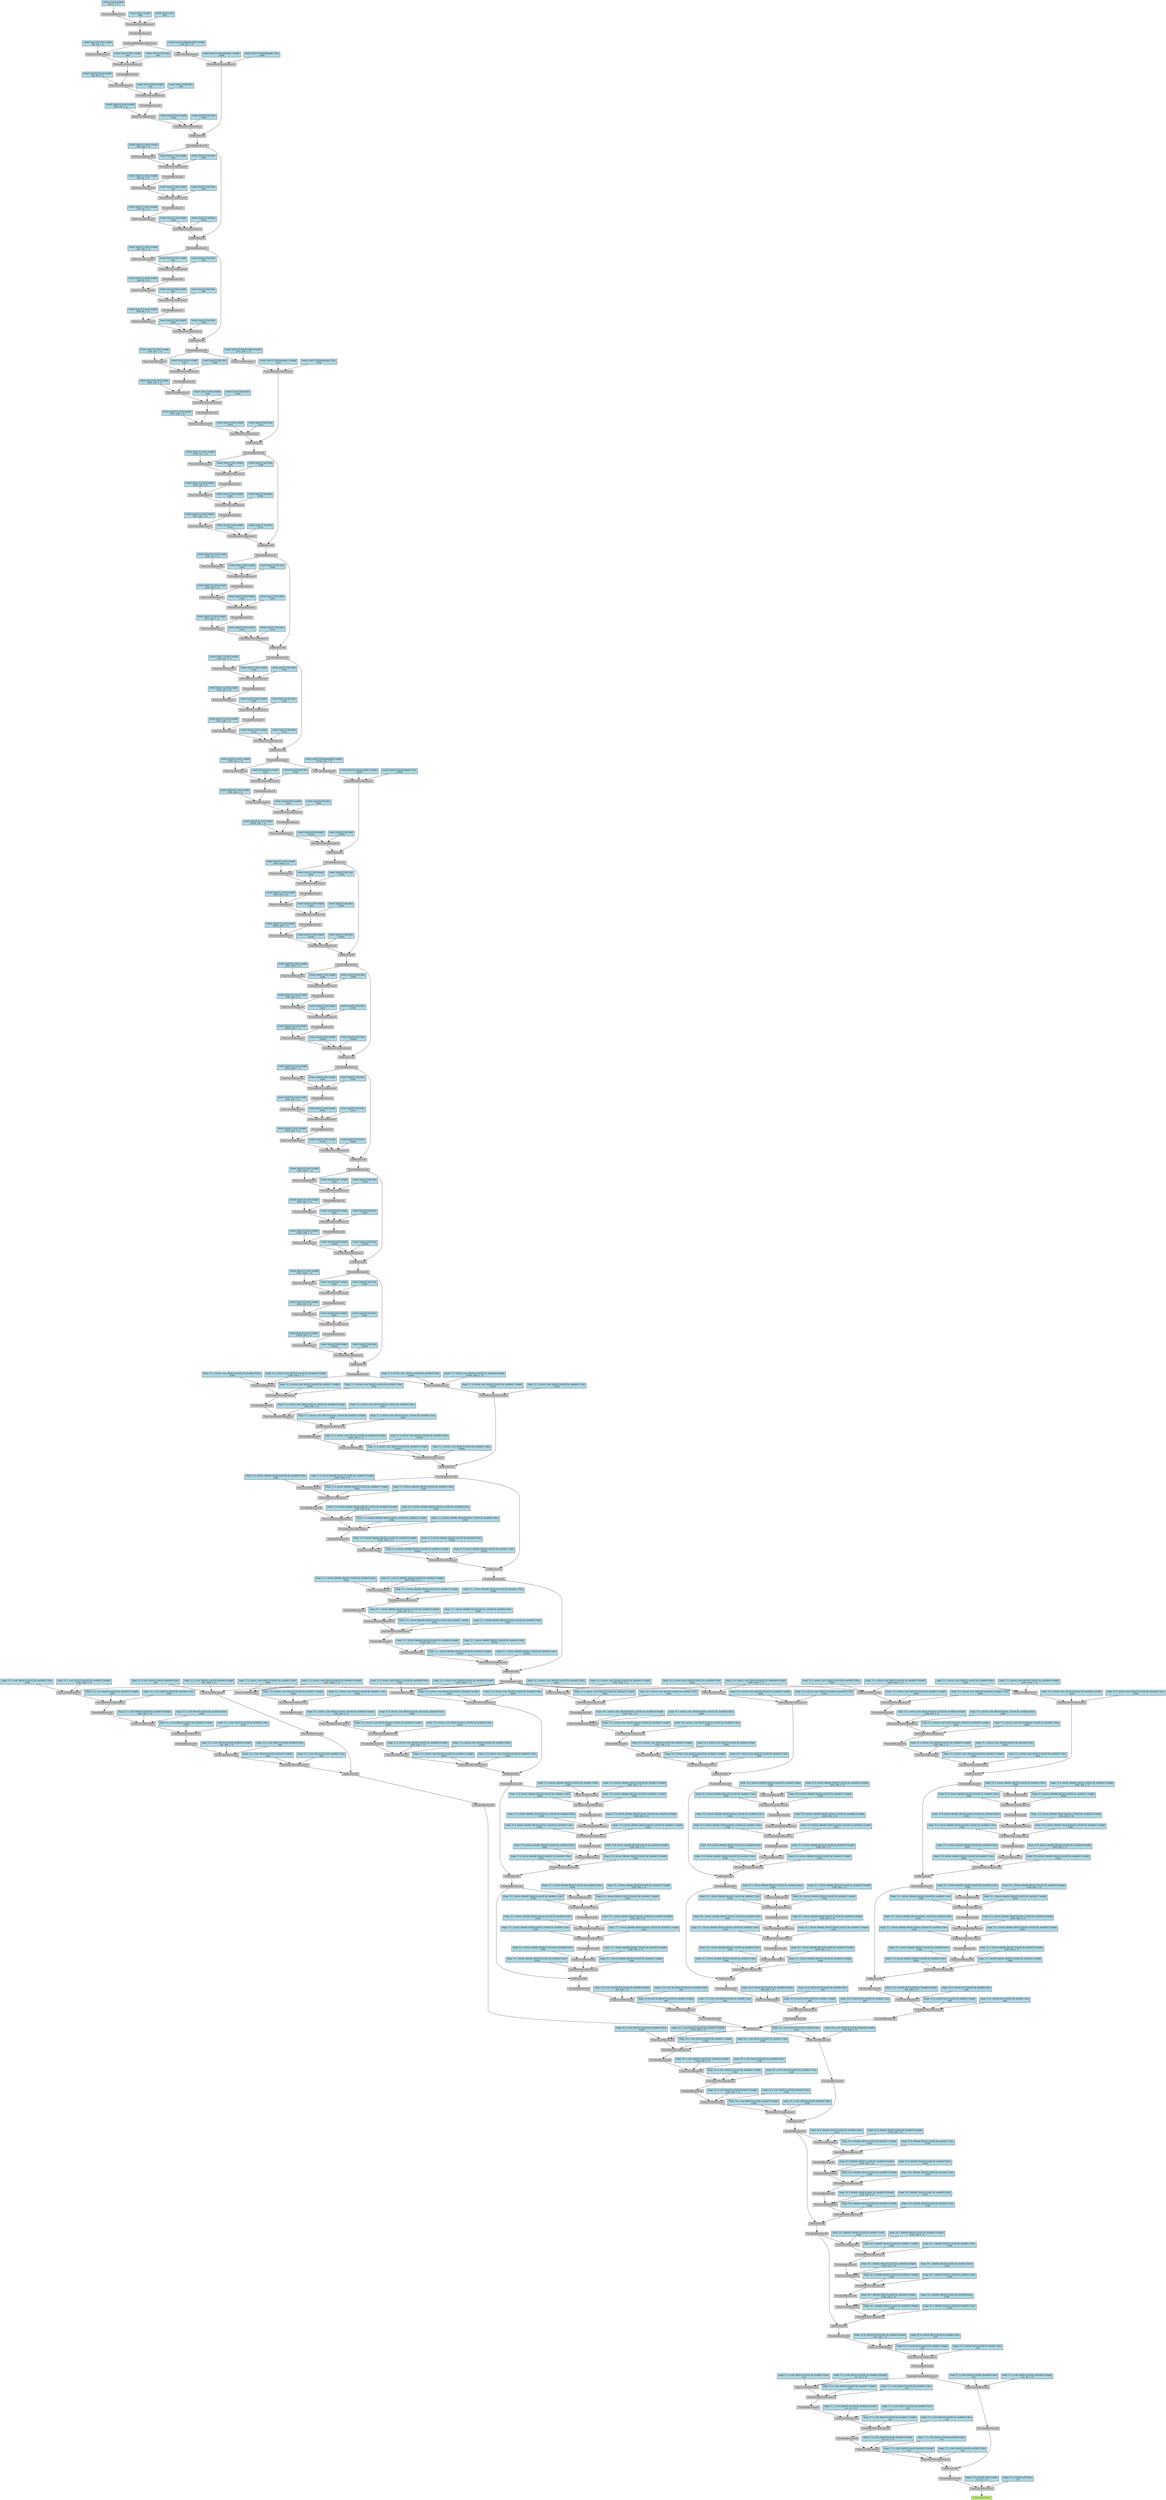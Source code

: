 digraph {
	graph [size="218.7,218.7"]
	node [align=left fontsize=12 height=0.2 ranksep=0.1 shape=box style=filled]
	2744796937128 [label=SoftmaxBackward fillcolor=darkolivegreen1]
	2744796937688 -> 2744796937128
	2744796937688 [label=ThnnConv2DBackward]
	2744796938080 -> 2744796937688
	2744796938080 [label=ThresholdBackward0]
	2744796937856 -> 2744796938080
	2744796937856 [label=AddBackward0]
	2744836838568 -> 2744796937856
	2744836838568 [label=NativeBatchNormBackward]
	2744836837840 -> 2744836838568
	2744836837840 [label=ThnnConv2DBackward]
	2744836838064 -> 2744836837840
	2744836838064 [label=ThresholdBackward0]
	2744836838512 -> 2744836838064
	2744836838512 [label=NativeBatchNormBackward]
	2744836837728 -> 2744836838512
	2744836837728 [label=ThnnConv2DBackward]
	2744836837504 -> 2744836837728
	2744836837504 [label=ThresholdBackward0]
	2744960317032 -> 2744836837504
	2744960317032 [label=NativeBatchNormBackward]
	2744960317256 -> 2744960317032
	2744960317256 [label=ThnnConv2DBackward]
	2744960317480 -> 2744960317256
	2744960317480 [label=UpsampleNearest2DBackward]
	2744960317704 -> 2744960317480
	2744960317704 [label=ThresholdBackward0]
	2744960317816 -> 2744960317704
	2744960317816 [label=NativeBatchNormBackward]
	2744960317928 -> 2744960317816
	2744960317928 [label=ThnnConv2DBackward]
	2744960318152 -> 2744960317928
	2744960318152 [label=ThresholdBackward0]
	2744960318376 -> 2744960318152
	2744960318376 [label=AddBackward0]
	2744960318488 -> 2744960318376
	2744960318488 [label=ThresholdBackward0]
	2744960318656 -> 2744960318488
	2744960318656 [label=AddBackward0]
	2744960318768 -> 2744960318656
	2744960318768 [label=ThresholdBackward0]
	2744960318936 -> 2744960318768
	2744960318936 [label=AddBackward0]
	2744960319048 -> 2744960318936
	2744960319048 [label=NativeBatchNormBackward]
	2744960319216 -> 2744960319048
	2744960319216 [label=ThnnConv2DBackward]
	2744960319440 -> 2744960319216
	2744960319440 [label=ThresholdBackward0]
	2744835838192 -> 2744960319440
	2744835838192 [label=NativeBatchNormBackward]
	2744835838304 -> 2744835838192
	2744835838304 [label=ThnnConv2DBackward]
	2744835838528 -> 2744835838304
	2744835838528 [label=ThresholdBackward0]
	2744835838752 -> 2744835838528
	2744835838752 [label=NativeBatchNormBackward]
	2744835838864 -> 2744835838752
	2744835838864 [label=ThnnConv2DBackward]
	2744835839088 -> 2744835838864
	2744835839088 [label=CatBackward]
	2744835839312 -> 2744835839088
	2744835839312 [label=ThresholdBackward0]
	2744835839592 -> 2744835839312
	2744835839592 [label=AddBackward0]
	2744835839760 -> 2744835839592
	2744835839760 [label=NativeBatchNormBackward]
	2744835839928 -> 2744835839760
	2744835839928 [label=ThnnConv2DBackward]
	2744835840152 -> 2744835839928
	2744835840152 [label=ThresholdBackward0]
	2744835840376 -> 2744835840152
	2744835840376 [label=NativeBatchNormBackward]
	2744835840544 -> 2744835840376
	2744835840544 [label=ThnnConv2DBackward]
	2744835840768 -> 2744835840544
	2744835840768 [label=ThresholdBackward0]
	2744835840992 -> 2744835840768
	2744835840992 [label=NativeBatchNormBackward]
	2744835841160 -> 2744835840992
	2744835841160 [label=ThnnConv2DBackward]
	2744835841384 -> 2744835841160
	2744835841384 [label=ThresholdBackward0]
	2744835841608 -> 2744835841384
	2744835841608 [label=AddBackward0]
	2744835841776 -> 2744835841608
	2744835841776 [label=NativeBatchNormBackward]
	2744835841944 -> 2744835841776
	2744835841944 [label=ThnnConv2DBackward]
	2744835842232 -> 2744835841944
	2744835842232 [label=ThresholdBackward0]
	2744835842456 -> 2744835842232
	2744835842456 [label=NativeBatchNormBackward]
	2744835842624 -> 2744835842456
	2744835842624 [label=ThnnConvDilated2DBackward]
	2744835842848 -> 2744835842624
	2744835842848 [label=ThresholdBackward0]
	2744835843072 -> 2744835842848
	2744835843072 [label=NativeBatchNormBackward]
	2744835843240 -> 2744835843072
	2744835843240 [label=ThnnConv2DBackward]
	2744835841832 -> 2744835843240
	2744835841832 [label=ThresholdBackward0]
	2744835843632 -> 2744835841832
	2744835843632 [label=AddBackward0]
	2744835843800 -> 2744835843632
	2744835843800 [label=NativeBatchNormBackward]
	2744835843968 -> 2744835843800
	2744835843968 [label=ThnnConv2DBackward]
	2744835844192 -> 2744835843968
	2744835844192 [label=ThresholdBackward0]
	2744835844416 -> 2744835844192
	2744835844416 [label=NativeBatchNormBackward]
	2744835844584 -> 2744835844416
	2744835844584 [label=ThnnConvDilated2DBackward]
	2744835844808 -> 2744835844584
	2744835844808 [label=ThresholdBackward0]
	2744835845032 -> 2744835844808
	2744835845032 [label=NativeBatchNormBackward]
	2744835845200 -> 2744835845032
	2744835845200 [label=ThnnConv2DBackward]
	2744835843856 -> 2744835845200
	2744835843856 [label=ThresholdBackward0]
	2744835845592 -> 2744835843856
	2744835845592 [label=AddBackward0]
	2744835845760 -> 2744835845592
	2744835845760 [label=NativeBatchNormBackward]
	2744835845928 -> 2744835845760
	2744835845928 [label=ThnnConv2DBackward]
	2744835854408 -> 2744835845928
	2744835854408 [label=ThresholdBackward0]
	2744835854632 -> 2744835854408
	2744835854632 [label=NativeBatchNormBackward]
	2744835854800 -> 2744835854632
	2744835854800 [label=ThnnConvDilated2DBackward]
	2744835855024 -> 2744835854800
	2744835855024 [label=ThresholdBackward0]
	2744835855248 -> 2744835855024
	2744835855248 [label=NativeBatchNormBackward]
	2744835855416 -> 2744835855248
	2744835855416 [label=ThnnConv2DBackward]
	2744835855640 -> 2744835855416
	2744835855640 [label=ThresholdBackward1]
	2744835855864 -> 2744835855640
	2744835855864 [label=AddBackward0]
	2744835856032 -> 2744835855864
	2744835856032 [label=NativeBatchNormBackward]
	2744835856200 -> 2744835856032
	2744835856200 [label=ThnnConv2DBackward]
	2744835856424 -> 2744835856200
	2744835856424 [label=ThresholdBackward1]
	2744835856592 -> 2744835856424
	2744835856592 [label=NativeBatchNormBackward]
	2744835856760 -> 2744835856592
	2744835856760 [label=ThnnConv2DBackward]
	2744835856984 -> 2744835856760
	2744835856984 [label=ThresholdBackward1]
	2744835857152 -> 2744835856984
	2744835857152 [label=NativeBatchNormBackward]
	2744835857320 -> 2744835857152
	2744835857320 [label=ThnnConv2DBackward]
	2744835856088 -> 2744835857320
	2744835856088 [label=ThresholdBackward1]
	2744835857656 -> 2744835856088
	2744835857656 [label=AddBackward0]
	2744835857824 -> 2744835857656
	2744835857824 [label=NativeBatchNormBackward]
	2744835857992 -> 2744835857824
	2744835857992 [label=ThnnConv2DBackward]
	2744835858216 -> 2744835857992
	2744835858216 [label=ThresholdBackward1]
	2744835858384 -> 2744835858216
	2744835858384 [label=NativeBatchNormBackward]
	2744835858616 -> 2744835858384
	2744835858616 [label=ThnnConv2DBackward]
	2744835858840 -> 2744835858616
	2744835858840 [label=ThresholdBackward1]
	2744835859008 -> 2744835858840
	2744835859008 [label=NativeBatchNormBackward]
	2744835859176 -> 2744835859008
	2744835859176 [label=ThnnConv2DBackward]
	2744835857880 -> 2744835859176
	2744835857880 [label=ThresholdBackward1]
	2744835859512 -> 2744835857880
	2744835859512 [label=AddBackward0]
	2744835859680 -> 2744835859512
	2744835859680 [label=NativeBatchNormBackward]
	2744835859848 -> 2744835859680
	2744835859848 [label=ThnnConv2DBackward]
	2744835860072 -> 2744835859848
	2744835860072 [label=ThresholdBackward1]
	2744835860240 -> 2744835860072
	2744835860240 [label=NativeBatchNormBackward]
	2744835860408 -> 2744835860240
	2744835860408 [label=ThnnConv2DBackward]
	2744835860632 -> 2744835860408
	2744835860632 [label=ThresholdBackward1]
	2744835860800 -> 2744835860632
	2744835860800 [label=NativeBatchNormBackward]
	2744835860968 -> 2744835860800
	2744835860968 [label=ThnnConv2DBackward]
	2744835859736 -> 2744835860968
	2744835859736 [label=ThresholdBackward1]
	2744835861304 -> 2744835859736
	2744835861304 [label=AddBackward0]
	2744835861472 -> 2744835861304
	2744835861472 [label=NativeBatchNormBackward]
	2744835861640 -> 2744835861472
	2744835861640 [label=ThnnConv2DBackward]
	2744835861864 -> 2744835861640
	2744835861864 [label=ThresholdBackward1]
	2744835862032 -> 2744835861864
	2744835862032 [label=NativeBatchNormBackward]
	2744835862200 -> 2744835862032
	2744835862200 [label=ThnnConv2DBackward]
	2744835862424 -> 2744835862200
	2744835862424 [label=ThresholdBackward1]
	2744835866752 -> 2744835862424
	2744835866752 [label=NativeBatchNormBackward]
	2744835866920 -> 2744835866752
	2744835866920 [label=ThnnConv2DBackward]
	2744835861528 -> 2744835866920
	2744835861528 [label=ThresholdBackward1]
	2744835867256 -> 2744835861528
	2744835867256 [label=AddBackward0]
	2744835867424 -> 2744835867256
	2744835867424 [label=NativeBatchNormBackward]
	2744835867592 -> 2744835867424
	2744835867592 [label=ThnnConv2DBackward]
	2744835867816 -> 2744835867592
	2744835867816 [label=ThresholdBackward1]
	2744835867984 -> 2744835867816
	2744835867984 [label=NativeBatchNormBackward]
	2744835868152 -> 2744835867984
	2744835868152 [label=ThnnConv2DBackward]
	2744835868376 -> 2744835868152
	2744835868376 [label=ThresholdBackward1]
	2744835868544 -> 2744835868376
	2744835868544 [label=NativeBatchNormBackward]
	2744835868712 -> 2744835868544
	2744835868712 [label=ThnnConv2DBackward]
	2744835867480 -> 2744835868712
	2744835867480 [label=ThresholdBackward1]
	2744835869048 -> 2744835867480
	2744835869048 [label=AddBackward0]
	2744835869216 -> 2744835869048
	2744835869216 [label=NativeBatchNormBackward]
	2744835869384 -> 2744835869216
	2744835869384 [label=ThnnConv2DBackward]
	2744835869608 -> 2744835869384
	2744835869608 [label=ThresholdBackward1]
	2744835869776 -> 2744835869608
	2744835869776 [label=NativeBatchNormBackward]
	2744835869944 -> 2744835869776
	2744835869944 [label=ThnnConv2DBackward]
	2744835870168 -> 2744835869944
	2744835870168 [label=ThresholdBackward1]
	2744835870336 -> 2744835870168
	2744835870336 [label=NativeBatchNormBackward]
	2744835870504 -> 2744835870336
	2744835870504 [label=ThnnConv2DBackward]
	2744835874888 -> 2744835870504
	2744835874888 [label=ThresholdBackward1]
	2744835875056 -> 2744835874888
	2744835875056 [label=AddBackward0]
	2744835875224 -> 2744835875056
	2744835875224 [label=NativeBatchNormBackward]
	2744835875392 -> 2744835875224
	2744835875392 [label=ThnnConv2DBackward]
	2744835875616 -> 2744835875392
	2744835875616 [label=ThresholdBackward1]
	2744835875784 -> 2744835875616
	2744835875784 [label=NativeBatchNormBackward]
	2744835875952 -> 2744835875784
	2744835875952 [label=ThnnConv2DBackward]
	2744835876176 -> 2744835875952
	2744835876176 [label=ThresholdBackward1]
	2744835876344 -> 2744835876176
	2744835876344 [label=NativeBatchNormBackward]
	2744835876512 -> 2744835876344
	2744835876512 [label=ThnnConv2DBackward]
	2744835875280 -> 2744835876512
	2744835875280 [label=ThresholdBackward1]
	2744835876848 -> 2744835875280
	2744835876848 [label=AddBackward0]
	2744835877016 -> 2744835876848
	2744835877016 [label=NativeBatchNormBackward]
	2744835877184 -> 2744835877016
	2744835877184 [label=ThnnConv2DBackward]
	2744835877408 -> 2744835877184
	2744835877408 [label=ThresholdBackward1]
	2744835877576 -> 2744835877408
	2744835877576 [label=NativeBatchNormBackward]
	2744835877744 -> 2744835877576
	2744835877744 [label=ThnnConv2DBackward]
	2744835877968 -> 2744835877744
	2744835877968 [label=ThresholdBackward1]
	2744835878136 -> 2744835877968
	2744835878136 [label=NativeBatchNormBackward]
	2744835878304 -> 2744835878136
	2744835878304 [label=ThnnConv2DBackward]
	2744835877072 -> 2744835878304
	2744835877072 [label=ThresholdBackward1]
	2744835878640 -> 2744835877072
	2744835878640 [label=AddBackward0]
	2744835878808 -> 2744835878640
	2744835878808 [label=NativeBatchNormBackward]
	2744835883136 -> 2744835878808
	2744835883136 [label=ThnnConv2DBackward]
	2744835883360 -> 2744835883136
	2744835883360 [label=ThresholdBackward1]
	2744835883528 -> 2744835883360
	2744835883528 [label=NativeBatchNormBackward]
	2744835883696 -> 2744835883528
	2744835883696 [label=ThnnConv2DBackward]
	2744835883920 -> 2744835883696
	2744835883920 [label=ThresholdBackward1]
	2744835884088 -> 2744835883920
	2744835884088 [label=NativeBatchNormBackward]
	2744835884256 -> 2744835884088
	2744835884256 [label=ThnnConv2DBackward]
	2744835878864 -> 2744835884256
	2744835878864 [label=ThresholdBackward1]
	2744835884592 -> 2744835878864
	2744835884592 [label=AddBackward0]
	2744835884760 -> 2744835884592
	2744835884760 [label=NativeBatchNormBackward]
	2744835884928 -> 2744835884760
	2744835884928 [label=ThnnConv2DBackward]
	2744835885152 -> 2744835884928
	2744835885152 [label=ThresholdBackward1]
	2744835885320 -> 2744835885152
	2744835885320 [label=NativeBatchNormBackward]
	2744835885488 -> 2744835885320
	2744835885488 [label=ThnnConv2DBackward]
	2744835885712 -> 2744835885488
	2744835885712 [label=ThresholdBackward1]
	2744835885880 -> 2744835885712
	2744835885880 [label=NativeBatchNormBackward]
	2744835886048 -> 2744835885880
	2744835886048 [label=ThnnConv2DBackward]
	2744835886272 -> 2744835886048
	2744835886272 [label=ThresholdBackward1]
	2744835886440 -> 2744835886272
	2744835886440 [label=AddBackward0]
	2744835886608 -> 2744835886440
	2744835886608 [label=NativeBatchNormBackward]
	2744835886776 -> 2744835886608
	2744835886776 [label=ThnnConv2DBackward]
	2744835887000 -> 2744835886776
	2744835887000 [label=ThresholdBackward1]
	2744835891328 -> 2744835887000
	2744835891328 [label=NativeBatchNormBackward]
	2744835891496 -> 2744835891328
	2744835891496 [label=ThnnConv2DBackward]
	2744835891720 -> 2744835891496
	2744835891720 [label=ThresholdBackward1]
	2744835891888 -> 2744835891720
	2744835891888 [label=NativeBatchNormBackward]
	2744835892056 -> 2744835891888
	2744835892056 [label=ThnnConv2DBackward]
	2744835886664 -> 2744835892056
	2744835886664 [label=ThresholdBackward1]
	2744835892392 -> 2744835886664
	2744835892392 [label=AddBackward0]
	2744835892560 -> 2744835892392
	2744835892560 [label=NativeBatchNormBackward]
	2744835892728 -> 2744835892560
	2744835892728 [label=ThnnConv2DBackward]
	2744835892952 -> 2744835892728
	2744835892952 [label=ThresholdBackward1]
	2744835893120 -> 2744835892952
	2744835893120 [label=NativeBatchNormBackward]
	2744835893288 -> 2744835893120
	2744835893288 [label=ThnnConv2DBackward]
	2744835893512 -> 2744835893288
	2744835893512 [label=ThresholdBackward1]
	2744835893680 -> 2744835893512
	2744835893680 [label=NativeBatchNormBackward]
	2744835893848 -> 2744835893680
	2744835893848 [label=ThnnConv2DBackward]
	2744835892616 -> 2744835893848
	2744835892616 [label=ThresholdBackward1]
	2744835894184 -> 2744835892616
	2744835894184 [label=AddBackward0]
	2744835894352 -> 2744835894184
	2744835894352 [label=NativeBatchNormBackward]
	2744835894520 -> 2744835894352
	2744835894520 [label=ThnnConv2DBackward]
	2744835894744 -> 2744835894520
	2744835894744 [label=ThresholdBackward1]
	2744835894912 -> 2744835894744
	2744835894912 [label=NativeBatchNormBackward]
	2744835895080 -> 2744835894912
	2744835895080 [label=ThnnConv2DBackward]
	2744835903560 -> 2744835895080
	2744835903560 [label=ThresholdBackward1]
	2744835903728 -> 2744835903560
	2744835903728 [label=NativeBatchNormBackward]
	2744835903896 -> 2744835903728
	2744835903896 [label=ThnnConv2DBackward]
	2744835904120 -> 2744835903896
	2744835904120 [label=MaxPool2DWithIndicesBackward]
	2744835904288 -> 2744835904120
	2744835904288 [label=ThresholdBackward1]
	2744835904456 -> 2744835904288
	2744835904456 [label=NativeBatchNormBackward]
	2744835904624 -> 2744835904456
	2744835904624 [label=ThnnConv2DBackward]
	2744835904848 -> 2744835904624
	2744835904848 [label="resnet_layer.0.weight
 (64, 3, 7, 7)" fillcolor=lightblue]
	2744835904680 -> 2744835904456
	2744835904680 [label="resnet_layer.1.weight
 (64)" fillcolor=lightblue]
	2744835904736 -> 2744835904456
	2744835904736 [label="resnet_layer.1.bias
 (64)" fillcolor=lightblue]
	2744835904176 -> 2744835903896
	2744835904176 [label="resnet_layer.4.0.conv1.weight
 (64, 64, 1, 1)" fillcolor=lightblue]
	2744835903952 -> 2744835903728
	2744835903952 [label="resnet_layer.4.0.bn1.weight
 (64)" fillcolor=lightblue]
	2744835904008 -> 2744835903728
	2744835904008 [label="resnet_layer.4.0.bn1.bias
 (64)" fillcolor=lightblue]
	2744835903616 -> 2744835895080
	2744835903616 [label="resnet_layer.4.0.conv2.weight
 (64, 64, 3, 3)" fillcolor=lightblue]
	2744835895136 -> 2744835894912
	2744835895136 [label="resnet_layer.4.0.bn2.weight
 (64)" fillcolor=lightblue]
	2744835895192 -> 2744835894912
	2744835895192 [label="resnet_layer.4.0.bn2.bias
 (64)" fillcolor=lightblue]
	2744835894800 -> 2744835894520
	2744835894800 [label="resnet_layer.4.0.conv3.weight
 (256, 64, 1, 1)" fillcolor=lightblue]
	2744835894576 -> 2744835894352
	2744835894576 [label="resnet_layer.4.0.bn3.weight
 (256)" fillcolor=lightblue]
	2744835894632 -> 2744835894352
	2744835894632 [label="resnet_layer.4.0.bn3.bias
 (256)" fillcolor=lightblue]
	2744835894408 -> 2744835894184
	2744835894408 [label=NativeBatchNormBackward]
	2744835894688 -> 2744835894408
	2744835894688 [label=ThnnConv2DBackward]
	2744835904120 -> 2744835894688
	2744835903672 -> 2744835894688
	2744835903672 [label="resnet_layer.4.0.downsample.0.weight
 (256, 64, 1, 1)" fillcolor=lightblue]
	2744835894856 -> 2744835894408
	2744835894856 [label="resnet_layer.4.0.downsample.1.weight
 (256)" fillcolor=lightblue]
	2744835895248 -> 2744835894408
	2744835895248 [label="resnet_layer.4.0.downsample.1.bias
 (256)" fillcolor=lightblue]
	2744835894072 -> 2744835893848
	2744835894072 [label="resnet_layer.4.1.conv1.weight
 (64, 256, 1, 1)" fillcolor=lightblue]
	2744835893904 -> 2744835893680
	2744835893904 [label="resnet_layer.4.1.bn1.weight
 (64)" fillcolor=lightblue]
	2744835893960 -> 2744835893680
	2744835893960 [label="resnet_layer.4.1.bn1.bias
 (64)" fillcolor=lightblue]
	2744835893568 -> 2744835893288
	2744835893568 [label="resnet_layer.4.1.conv2.weight
 (64, 64, 3, 3)" fillcolor=lightblue]
	2744835893344 -> 2744835893120
	2744835893344 [label="resnet_layer.4.1.bn2.weight
 (64)" fillcolor=lightblue]
	2744835893400 -> 2744835893120
	2744835893400 [label="resnet_layer.4.1.bn2.bias
 (64)" fillcolor=lightblue]
	2744835893008 -> 2744835892728
	2744835893008 [label="resnet_layer.4.1.conv3.weight
 (256, 64, 1, 1)" fillcolor=lightblue]
	2744835892784 -> 2744835892560
	2744835892784 [label="resnet_layer.4.1.bn3.weight
 (256)" fillcolor=lightblue]
	2744835892840 -> 2744835892560
	2744835892840 [label="resnet_layer.4.1.bn3.bias
 (256)" fillcolor=lightblue]
	2744835892616 -> 2744835892392
	2744835892280 -> 2744835892056
	2744835892280 [label="resnet_layer.4.2.conv1.weight
 (64, 256, 1, 1)" fillcolor=lightblue]
	2744835892112 -> 2744835891888
	2744835892112 [label="resnet_layer.4.2.bn1.weight
 (64)" fillcolor=lightblue]
	2744835892168 -> 2744835891888
	2744835892168 [label="resnet_layer.4.2.bn1.bias
 (64)" fillcolor=lightblue]
	2744835891776 -> 2744835891496
	2744835891776 [label="resnet_layer.4.2.conv2.weight
 (64, 64, 3, 3)" fillcolor=lightblue]
	2744835891552 -> 2744835891328
	2744835891552 [label="resnet_layer.4.2.bn2.weight
 (64)" fillcolor=lightblue]
	2744835891608 -> 2744835891328
	2744835891608 [label="resnet_layer.4.2.bn2.bias
 (64)" fillcolor=lightblue]
	2744835887056 -> 2744835886776
	2744835887056 [label="resnet_layer.4.2.conv3.weight
 (256, 64, 1, 1)" fillcolor=lightblue]
	2744835886832 -> 2744835886608
	2744835886832 [label="resnet_layer.4.2.bn3.weight
 (256)" fillcolor=lightblue]
	2744835886888 -> 2744835886608
	2744835886888 [label="resnet_layer.4.2.bn3.bias
 (256)" fillcolor=lightblue]
	2744835886664 -> 2744835886440
	2744835886328 -> 2744835886048
	2744835886328 [label="resnet_layer.5.0.conv1.weight
 (128, 256, 1, 1)" fillcolor=lightblue]
	2744835886104 -> 2744835885880
	2744835886104 [label="resnet_layer.5.0.bn1.weight
 (128)" fillcolor=lightblue]
	2744835886160 -> 2744835885880
	2744835886160 [label="resnet_layer.5.0.bn1.bias
 (128)" fillcolor=lightblue]
	2744835885768 -> 2744835885488
	2744835885768 [label="resnet_layer.5.0.conv2.weight
 (128, 128, 3, 3)" fillcolor=lightblue]
	2744835885544 -> 2744835885320
	2744835885544 [label="resnet_layer.5.0.bn2.weight
 (128)" fillcolor=lightblue]
	2744835885600 -> 2744835885320
	2744835885600 [label="resnet_layer.5.0.bn2.bias
 (128)" fillcolor=lightblue]
	2744835885208 -> 2744835884928
	2744835885208 [label="resnet_layer.5.0.conv3.weight
 (512, 128, 1, 1)" fillcolor=lightblue]
	2744835884984 -> 2744835884760
	2744835884984 [label="resnet_layer.5.0.bn3.weight
 (512)" fillcolor=lightblue]
	2744835885040 -> 2744835884760
	2744835885040 [label="resnet_layer.5.0.bn3.bias
 (512)" fillcolor=lightblue]
	2744835884816 -> 2744835884592
	2744835884816 [label=NativeBatchNormBackward]
	2744835885096 -> 2744835884816
	2744835885096 [label=ThnnConv2DBackward]
	2744835886272 -> 2744835885096
	2744835885376 -> 2744835885096
	2744835885376 [label="resnet_layer.5.0.downsample.0.weight
 (512, 256, 1, 1)" fillcolor=lightblue]
	2744835885264 -> 2744835884816
	2744835885264 [label="resnet_layer.5.0.downsample.1.weight
 (512)" fillcolor=lightblue]
	2744835885656 -> 2744835884816
	2744835885656 [label="resnet_layer.5.0.downsample.1.bias
 (512)" fillcolor=lightblue]
	2744835884480 -> 2744835884256
	2744835884480 [label="resnet_layer.5.1.conv1.weight
 (128, 512, 1, 1)" fillcolor=lightblue]
	2744835884312 -> 2744835884088
	2744835884312 [label="resnet_layer.5.1.bn1.weight
 (128)" fillcolor=lightblue]
	2744835884368 -> 2744835884088
	2744835884368 [label="resnet_layer.5.1.bn1.bias
 (128)" fillcolor=lightblue]
	2744835883976 -> 2744835883696
	2744835883976 [label="resnet_layer.5.1.conv2.weight
 (128, 128, 3, 3)" fillcolor=lightblue]
	2744835883752 -> 2744835883528
	2744835883752 [label="resnet_layer.5.1.bn2.weight
 (128)" fillcolor=lightblue]
	2744835883808 -> 2744835883528
	2744835883808 [label="resnet_layer.5.1.bn2.bias
 (128)" fillcolor=lightblue]
	2744835883416 -> 2744835883136
	2744835883416 [label="resnet_layer.5.1.conv3.weight
 (512, 128, 1, 1)" fillcolor=lightblue]
	2744835883192 -> 2744835878808
	2744835883192 [label="resnet_layer.5.1.bn3.weight
 (512)" fillcolor=lightblue]
	2744835883248 -> 2744835878808
	2744835883248 [label="resnet_layer.5.1.bn3.bias
 (512)" fillcolor=lightblue]
	2744835878864 -> 2744835878640
	2744835878528 -> 2744835878304
	2744835878528 [label="resnet_layer.5.2.conv1.weight
 (128, 512, 1, 1)" fillcolor=lightblue]
	2744835878360 -> 2744835878136
	2744835878360 [label="resnet_layer.5.2.bn1.weight
 (128)" fillcolor=lightblue]
	2744835878416 -> 2744835878136
	2744835878416 [label="resnet_layer.5.2.bn1.bias
 (128)" fillcolor=lightblue]
	2744835878024 -> 2744835877744
	2744835878024 [label="resnet_layer.5.2.conv2.weight
 (128, 128, 3, 3)" fillcolor=lightblue]
	2744835877800 -> 2744835877576
	2744835877800 [label="resnet_layer.5.2.bn2.weight
 (128)" fillcolor=lightblue]
	2744835877856 -> 2744835877576
	2744835877856 [label="resnet_layer.5.2.bn2.bias
 (128)" fillcolor=lightblue]
	2744835877464 -> 2744835877184
	2744835877464 [label="resnet_layer.5.2.conv3.weight
 (512, 128, 1, 1)" fillcolor=lightblue]
	2744835877240 -> 2744835877016
	2744835877240 [label="resnet_layer.5.2.bn3.weight
 (512)" fillcolor=lightblue]
	2744835877296 -> 2744835877016
	2744835877296 [label="resnet_layer.5.2.bn3.bias
 (512)" fillcolor=lightblue]
	2744835877072 -> 2744835876848
	2744835876736 -> 2744835876512
	2744835876736 [label="resnet_layer.5.3.conv1.weight
 (128, 512, 1, 1)" fillcolor=lightblue]
	2744835876568 -> 2744835876344
	2744835876568 [label="resnet_layer.5.3.bn1.weight
 (128)" fillcolor=lightblue]
	2744835876624 -> 2744835876344
	2744835876624 [label="resnet_layer.5.3.bn1.bias
 (128)" fillcolor=lightblue]
	2744835876232 -> 2744835875952
	2744835876232 [label="resnet_layer.5.3.conv2.weight
 (128, 128, 3, 3)" fillcolor=lightblue]
	2744835876008 -> 2744835875784
	2744835876008 [label="resnet_layer.5.3.bn2.weight
 (128)" fillcolor=lightblue]
	2744835876064 -> 2744835875784
	2744835876064 [label="resnet_layer.5.3.bn2.bias
 (128)" fillcolor=lightblue]
	2744835875672 -> 2744835875392
	2744835875672 [label="resnet_layer.5.3.conv3.weight
 (512, 128, 1, 1)" fillcolor=lightblue]
	2744835875448 -> 2744835875224
	2744835875448 [label="resnet_layer.5.3.bn3.weight
 (512)" fillcolor=lightblue]
	2744835875504 -> 2744835875224
	2744835875504 [label="resnet_layer.5.3.bn3.bias
 (512)" fillcolor=lightblue]
	2744835875280 -> 2744835875056
	2744835874944 -> 2744835870504
	2744835874944 [label="resnet_layer.6.0.conv1.weight
 (256, 512, 1, 1)" fillcolor=lightblue]
	2744835870560 -> 2744835870336
	2744835870560 [label="resnet_layer.6.0.bn1.weight
 (256)" fillcolor=lightblue]
	2744835870616 -> 2744835870336
	2744835870616 [label="resnet_layer.6.0.bn1.bias
 (256)" fillcolor=lightblue]
	2744835870224 -> 2744835869944
	2744835870224 [label="resnet_layer.6.0.conv2.weight
 (256, 256, 3, 3)" fillcolor=lightblue]
	2744835870000 -> 2744835869776
	2744835870000 [label="resnet_layer.6.0.bn2.weight
 (256)" fillcolor=lightblue]
	2744835870056 -> 2744835869776
	2744835870056 [label="resnet_layer.6.0.bn2.bias
 (256)" fillcolor=lightblue]
	2744835869664 -> 2744835869384
	2744835869664 [label="resnet_layer.6.0.conv3.weight
 (1024, 256, 1, 1)" fillcolor=lightblue]
	2744835869440 -> 2744835869216
	2744835869440 [label="resnet_layer.6.0.bn3.weight
 (1024)" fillcolor=lightblue]
	2744835869496 -> 2744835869216
	2744835869496 [label="resnet_layer.6.0.bn3.bias
 (1024)" fillcolor=lightblue]
	2744835869272 -> 2744835869048
	2744835869272 [label=NativeBatchNormBackward]
	2744835869552 -> 2744835869272
	2744835869552 [label=ThnnConv2DBackward]
	2744835874888 -> 2744835869552
	2744835869832 -> 2744835869552
	2744835869832 [label="resnet_layer.6.0.downsample.0.weight
 (1024, 512, 1, 1)" fillcolor=lightblue]
	2744835869720 -> 2744835869272
	2744835869720 [label="resnet_layer.6.0.downsample.1.weight
 (1024)" fillcolor=lightblue]
	2744835870112 -> 2744835869272
	2744835870112 [label="resnet_layer.6.0.downsample.1.bias
 (1024)" fillcolor=lightblue]
	2744835868936 -> 2744835868712
	2744835868936 [label="resnet_layer.6.1.conv1.weight
 (256, 1024, 1, 1)" fillcolor=lightblue]
	2744835868768 -> 2744835868544
	2744835868768 [label="resnet_layer.6.1.bn1.weight
 (256)" fillcolor=lightblue]
	2744835868824 -> 2744835868544
	2744835868824 [label="resnet_layer.6.1.bn1.bias
 (256)" fillcolor=lightblue]
	2744835868432 -> 2744835868152
	2744835868432 [label="resnet_layer.6.1.conv2.weight
 (256, 256, 3, 3)" fillcolor=lightblue]
	2744835868208 -> 2744835867984
	2744835868208 [label="resnet_layer.6.1.bn2.weight
 (256)" fillcolor=lightblue]
	2744835868264 -> 2744835867984
	2744835868264 [label="resnet_layer.6.1.bn2.bias
 (256)" fillcolor=lightblue]
	2744835867872 -> 2744835867592
	2744835867872 [label="resnet_layer.6.1.conv3.weight
 (1024, 256, 1, 1)" fillcolor=lightblue]
	2744835867648 -> 2744835867424
	2744835867648 [label="resnet_layer.6.1.bn3.weight
 (1024)" fillcolor=lightblue]
	2744835867704 -> 2744835867424
	2744835867704 [label="resnet_layer.6.1.bn3.bias
 (1024)" fillcolor=lightblue]
	2744835867480 -> 2744835867256
	2744835867144 -> 2744835866920
	2744835867144 [label="resnet_layer.6.2.conv1.weight
 (256, 1024, 1, 1)" fillcolor=lightblue]
	2744835866976 -> 2744835866752
	2744835866976 [label="resnet_layer.6.2.bn1.weight
 (256)" fillcolor=lightblue]
	2744835867032 -> 2744835866752
	2744835867032 [label="resnet_layer.6.2.bn1.bias
 (256)" fillcolor=lightblue]
	2744835862480 -> 2744835862200
	2744835862480 [label="resnet_layer.6.2.conv2.weight
 (256, 256, 3, 3)" fillcolor=lightblue]
	2744835862256 -> 2744835862032
	2744835862256 [label="resnet_layer.6.2.bn2.weight
 (256)" fillcolor=lightblue]
	2744835862312 -> 2744835862032
	2744835862312 [label="resnet_layer.6.2.bn2.bias
 (256)" fillcolor=lightblue]
	2744835861920 -> 2744835861640
	2744835861920 [label="resnet_layer.6.2.conv3.weight
 (1024, 256, 1, 1)" fillcolor=lightblue]
	2744835861696 -> 2744835861472
	2744835861696 [label="resnet_layer.6.2.bn3.weight
 (1024)" fillcolor=lightblue]
	2744835861752 -> 2744835861472
	2744835861752 [label="resnet_layer.6.2.bn3.bias
 (1024)" fillcolor=lightblue]
	2744835861528 -> 2744835861304
	2744835861192 -> 2744835860968
	2744835861192 [label="resnet_layer.6.3.conv1.weight
 (256, 1024, 1, 1)" fillcolor=lightblue]
	2744835861024 -> 2744835860800
	2744835861024 [label="resnet_layer.6.3.bn1.weight
 (256)" fillcolor=lightblue]
	2744835861080 -> 2744835860800
	2744835861080 [label="resnet_layer.6.3.bn1.bias
 (256)" fillcolor=lightblue]
	2744835860688 -> 2744835860408
	2744835860688 [label="resnet_layer.6.3.conv2.weight
 (256, 256, 3, 3)" fillcolor=lightblue]
	2744835860464 -> 2744835860240
	2744835860464 [label="resnet_layer.6.3.bn2.weight
 (256)" fillcolor=lightblue]
	2744835860520 -> 2744835860240
	2744835860520 [label="resnet_layer.6.3.bn2.bias
 (256)" fillcolor=lightblue]
	2744835860128 -> 2744835859848
	2744835860128 [label="resnet_layer.6.3.conv3.weight
 (1024, 256, 1, 1)" fillcolor=lightblue]
	2744835859904 -> 2744835859680
	2744835859904 [label="resnet_layer.6.3.bn3.weight
 (1024)" fillcolor=lightblue]
	2744835859960 -> 2744835859680
	2744835859960 [label="resnet_layer.6.3.bn3.bias
 (1024)" fillcolor=lightblue]
	2744835859736 -> 2744835859512
	2744835859400 -> 2744835859176
	2744835859400 [label="resnet_layer.6.4.conv1.weight
 (256, 1024, 1, 1)" fillcolor=lightblue]
	2744835859232 -> 2744835859008
	2744835859232 [label="resnet_layer.6.4.bn1.weight
 (256)" fillcolor=lightblue]
	2744835859288 -> 2744835859008
	2744835859288 [label="resnet_layer.6.4.bn1.bias
 (256)" fillcolor=lightblue]
	2744835858896 -> 2744835858616
	2744835858896 [label="resnet_layer.6.4.conv2.weight
 (256, 256, 3, 3)" fillcolor=lightblue]
	2744835858672 -> 2744835858384
	2744835858672 [label="resnet_layer.6.4.bn2.weight
 (256)" fillcolor=lightblue]
	2744835858728 -> 2744835858384
	2744835858728 [label="resnet_layer.6.4.bn2.bias
 (256)" fillcolor=lightblue]
	2744835858272 -> 2744835857992
	2744835858272 [label="resnet_layer.6.4.conv3.weight
 (1024, 256, 1, 1)" fillcolor=lightblue]
	2744835858048 -> 2744835857824
	2744835858048 [label="resnet_layer.6.4.bn3.weight
 (1024)" fillcolor=lightblue]
	2744835858104 -> 2744835857824
	2744835858104 [label="resnet_layer.6.4.bn3.bias
 (1024)" fillcolor=lightblue]
	2744835857880 -> 2744835857656
	2744835857544 -> 2744835857320
	2744835857544 [label="resnet_layer.6.5.conv1.weight
 (256, 1024, 1, 1)" fillcolor=lightblue]
	2744835857376 -> 2744835857152
	2744835857376 [label="resnet_layer.6.5.bn1.weight
 (256)" fillcolor=lightblue]
	2744835857432 -> 2744835857152
	2744835857432 [label="resnet_layer.6.5.bn1.bias
 (256)" fillcolor=lightblue]
	2744835857040 -> 2744835856760
	2744835857040 [label="resnet_layer.6.5.conv2.weight
 (256, 256, 3, 3)" fillcolor=lightblue]
	2744835856816 -> 2744835856592
	2744835856816 [label="resnet_layer.6.5.bn2.weight
 (256)" fillcolor=lightblue]
	2744835856872 -> 2744835856592
	2744835856872 [label="resnet_layer.6.5.bn2.bias
 (256)" fillcolor=lightblue]
	2744835856480 -> 2744835856200
	2744835856480 [label="resnet_layer.6.5.conv3.weight
 (1024, 256, 1, 1)" fillcolor=lightblue]
	2744835856256 -> 2744835856032
	2744835856256 [label="resnet_layer.6.5.bn3.weight
 (1024)" fillcolor=lightblue]
	2744835856312 -> 2744835856032
	2744835856312 [label="resnet_layer.6.5.bn3.bias
 (1024)" fillcolor=lightblue]
	2744835856088 -> 2744835855864
	2744835855696 -> 2744835855416
	2744835855696 [label="stage_11_a_atrous_conv_block.0.conv2d_bn_module1.0.weight
 (256, 1024, 1, 1)" fillcolor=lightblue]
	2744835855752 -> 2744835855416
	2744835855752 [label="stage_11_a_atrous_conv_block.0.conv2d_bn_module1.0.bias
 (256)" fillcolor=lightblue]
	2744835855472 -> 2744835855248
	2744835855472 [label="stage_11_a_atrous_conv_block.0.conv2d_bn_module1.1.weight
 (256)" fillcolor=lightblue]
	2744835855528 -> 2744835855248
	2744835855528 [label="stage_11_a_atrous_conv_block.0.conv2d_bn_module1.1.bias
 (256)" fillcolor=lightblue]
	2744835855080 -> 2744835854800
	2744835855080 [label="stage_11_a_atrous_conv_block.0.atrous_conv2d_bn_module2.0.weight
 (256, 256, 3, 3)" fillcolor=lightblue]
	2744835855136 -> 2744835854800
	2744835855136 [label="stage_11_a_atrous_conv_block.0.atrous_conv2d_bn_module2.0.bias
 (256)" fillcolor=lightblue]
	2744835854856 -> 2744835854632
	2744835854856 [label="stage_11_a_atrous_conv_block.0.atrous_conv2d_bn_module2.1.weight
 (256)" fillcolor=lightblue]
	2744835854912 -> 2744835854632
	2744835854912 [label="stage_11_a_atrous_conv_block.0.atrous_conv2d_bn_module2.1.bias
 (256)" fillcolor=lightblue]
	2744835854464 -> 2744835845928
	2744835854464 [label="stage_11_a_atrous_conv_block.0.conv2d_bn_module3.0.weight
 (1024, 256, 1, 1)" fillcolor=lightblue]
	2744835854520 -> 2744835845928
	2744835854520 [label="stage_11_a_atrous_conv_block.0.conv2d_bn_module3.0.bias
 (1024)" fillcolor=lightblue]
	2744835845984 -> 2744835845760
	2744835845984 [label="stage_11_a_atrous_conv_block.0.conv2d_bn_module3.1.weight
 (1024)" fillcolor=lightblue]
	2744835846040 -> 2744835845760
	2744835846040 [label="stage_11_a_atrous_conv_block.0.conv2d_bn_module3.1.bias
 (1024)" fillcolor=lightblue]
	2744835845816 -> 2744835845592
	2744835845816 [label=NativeBatchNormBackward]
	2744835846096 -> 2744835845816
	2744835846096 [label=ThnnConv2DBackward]
	2744835855640 -> 2744835846096
	2744835854688 -> 2744835846096
	2744835854688 [label="stage_11_a_atrous_conv_block.0.conv2d_bn_module4.0.weight
 (1024, 1024, 1, 1)" fillcolor=lightblue]
	2744835855584 -> 2744835846096
	2744835855584 [label="stage_11_a_atrous_conv_block.0.conv2d_bn_module4.0.bias
 (1024)" fillcolor=lightblue]
	2744835854576 -> 2744835845816
	2744835854576 [label="stage_11_a_atrous_conv_block.0.conv2d_bn_module4.1.weight
 (1024)" fillcolor=lightblue]
	2744835854968 -> 2744835845816
	2744835854968 [label="stage_11_a_atrous_conv_block.0.conv2d_bn_module4.1.bias
 (1024)" fillcolor=lightblue]
	2744835845424 -> 2744835845200
	2744835845424 [label="stage_11_b_atrous_identity_block.0.conv2d_bn_module1.0.weight
 (256, 1024, 1, 1)" fillcolor=lightblue]
	2744835845480 -> 2744835845200
	2744835845480 [label="stage_11_b_atrous_identity_block.0.conv2d_bn_module1.0.bias
 (256)" fillcolor=lightblue]
	2744835845256 -> 2744835845032
	2744835845256 [label="stage_11_b_atrous_identity_block.0.conv2d_bn_module1.1.weight
 (256)" fillcolor=lightblue]
	2744835845312 -> 2744835845032
	2744835845312 [label="stage_11_b_atrous_identity_block.0.conv2d_bn_module1.1.bias
 (256)" fillcolor=lightblue]
	2744835844864 -> 2744835844584
	2744835844864 [label="stage_11_b_atrous_identity_block.0.atrous_conv2d_bn_module2.0.weight
 (256, 256, 3, 3)" fillcolor=lightblue]
	2744835844920 -> 2744835844584
	2744835844920 [label="stage_11_b_atrous_identity_block.0.atrous_conv2d_bn_module2.0.bias
 (256)" fillcolor=lightblue]
	2744835844640 -> 2744835844416
	2744835844640 [label="stage_11_b_atrous_identity_block.0.atrous_conv2d_bn_module2.1.weight
 (256)" fillcolor=lightblue]
	2744835844696 -> 2744835844416
	2744835844696 [label="stage_11_b_atrous_identity_block.0.atrous_conv2d_bn_module2.1.bias
 (256)" fillcolor=lightblue]
	2744835844248 -> 2744835843968
	2744835844248 [label="stage_11_b_atrous_identity_block.0.conv2d_bn_module3.0.weight
 (1024, 256, 1, 1)" fillcolor=lightblue]
	2744835844304 -> 2744835843968
	2744835844304 [label="stage_11_b_atrous_identity_block.0.conv2d_bn_module3.0.bias
 (1024)" fillcolor=lightblue]
	2744835844024 -> 2744835843800
	2744835844024 [label="stage_11_b_atrous_identity_block.0.conv2d_bn_module3.1.weight
 (1024)" fillcolor=lightblue]
	2744835844080 -> 2744835843800
	2744835844080 [label="stage_11_b_atrous_identity_block.0.conv2d_bn_module3.1.bias
 (1024)" fillcolor=lightblue]
	2744835843856 -> 2744835843632
	2744835843464 -> 2744835843240
	2744835843464 [label="stage_11_c_atrous_identity_block.0.conv2d_bn_module1.0.weight
 (256, 1024, 1, 1)" fillcolor=lightblue]
	2744835843520 -> 2744835843240
	2744835843520 [label="stage_11_c_atrous_identity_block.0.conv2d_bn_module1.0.bias
 (256)" fillcolor=lightblue]
	2744835843296 -> 2744835843072
	2744835843296 [label="stage_11_c_atrous_identity_block.0.conv2d_bn_module1.1.weight
 (256)" fillcolor=lightblue]
	2744835843352 -> 2744835843072
	2744835843352 [label="stage_11_c_atrous_identity_block.0.conv2d_bn_module1.1.bias
 (256)" fillcolor=lightblue]
	2744835842904 -> 2744835842624
	2744835842904 [label="stage_11_c_atrous_identity_block.0.atrous_conv2d_bn_module2.0.weight
 (256, 256, 3, 3)" fillcolor=lightblue]
	2744835842960 -> 2744835842624
	2744835842960 [label="stage_11_c_atrous_identity_block.0.atrous_conv2d_bn_module2.0.bias
 (256)" fillcolor=lightblue]
	2744835842680 -> 2744835842456
	2744835842680 [label="stage_11_c_atrous_identity_block.0.atrous_conv2d_bn_module2.1.weight
 (256)" fillcolor=lightblue]
	2744835842736 -> 2744835842456
	2744835842736 [label="stage_11_c_atrous_identity_block.0.atrous_conv2d_bn_module2.1.bias
 (256)" fillcolor=lightblue]
	2744835842288 -> 2744835841944
	2744835842288 [label="stage_11_c_atrous_identity_block.0.conv2d_bn_module3.0.weight
 (1024, 256, 1, 1)" fillcolor=lightblue]
	2744835842344 -> 2744835841944
	2744835842344 [label="stage_11_c_atrous_identity_block.0.conv2d_bn_module3.0.bias
 (1024)" fillcolor=lightblue]
	2744835842000 -> 2744835841776
	2744835842000 [label="stage_11_c_atrous_identity_block.0.conv2d_bn_module3.1.weight
 (1024)" fillcolor=lightblue]
	2744835842120 -> 2744835841776
	2744835842120 [label="stage_11_c_atrous_identity_block.0.conv2d_bn_module3.1.bias
 (1024)" fillcolor=lightblue]
	2744835841832 -> 2744835841608
	2744835841440 -> 2744835841160
	2744835841440 [label="stage_12_a_conv_block.0.conv2d_bn_module1.0.weight
 (256, 1024, 1, 1)" fillcolor=lightblue]
	2744835841496 -> 2744835841160
	2744835841496 [label="stage_12_a_conv_block.0.conv2d_bn_module1.0.bias
 (256)" fillcolor=lightblue]
	2744835841216 -> 2744835840992
	2744835841216 [label="stage_12_a_conv_block.0.conv2d_bn_module1.1.weight
 (256)" fillcolor=lightblue]
	2744835841272 -> 2744835840992
	2744835841272 [label="stage_12_a_conv_block.0.conv2d_bn_module1.1.bias
 (256)" fillcolor=lightblue]
	2744835840824 -> 2744835840544
	2744835840824 [label="stage_12_a_conv_block.0.conv2d_bn_module2.0.weight
 (256, 256, 1, 1)" fillcolor=lightblue]
	2744835840880 -> 2744835840544
	2744835840880 [label="stage_12_a_conv_block.0.conv2d_bn_module2.0.bias
 (256)" fillcolor=lightblue]
	2744835840600 -> 2744835840376
	2744835840600 [label="stage_12_a_conv_block.0.conv2d_bn_module2.1.weight
 (256)" fillcolor=lightblue]
	2744835840656 -> 2744835840376
	2744835840656 [label="stage_12_a_conv_block.0.conv2d_bn_module2.1.bias
 (256)" fillcolor=lightblue]
	2744835840208 -> 2744835839928
	2744835840208 [label="stage_12_a_conv_block.0.conv2d_module3.0.weight
 (64, 256, 1, 1)" fillcolor=lightblue]
	2744835840264 -> 2744835839928
	2744835840264 [label="stage_12_a_conv_block.0.conv2d_module3.0.bias
 (64)" fillcolor=lightblue]
	2744835839984 -> 2744835839760
	2744835839984 [label="stage_12_a_conv_block.0.conv2d_module3.1.weight
 (64)" fillcolor=lightblue]
	2744835840040 -> 2744835839760
	2744835840040 [label="stage_12_a_conv_block.0.conv2d_module3.1.bias
 (64)" fillcolor=lightblue]
	2744835839816 -> 2744835839592
	2744835839816 [label=ThresholdBackward0]
	2744835840096 -> 2744835839816
	2744835840096 [label=ThnnConv2DBackward]
	2744835841384 -> 2744835840096
	2744835840712 -> 2744835840096
	2744835840712 [label="stage_12_a_conv_block.0.conv2d_module4.0.weight
 (64, 1024, 1, 1)" fillcolor=lightblue]
	2744835840936 -> 2744835840096
	2744835840936 [label="stage_12_a_conv_block.0.conv2d_module4.0.bias
 (64)" fillcolor=lightblue]
	2744835839368 -> 2744835839088
	2744835839368 [label=ThresholdBackward0]
	2744835839648 -> 2744835839368
	2744835839648 [label=NativeBatchNormBackward]
	2744835840320 -> 2744835839648
	2744835840320 [label=ThnnConv2DBackward]
	2744835841328 -> 2744835840320
	2744835841328 [label=ThresholdBackward0]
	2744835842400 -> 2744835841328
	2744835842400 [label=AddBackward0]
	2744835843016 -> 2744835842400
	2744835843016 [label=NativeBatchNormBackward]
	2744835843576 -> 2744835843016
	2744835843576 [label=ThnnConv2DBackward]
	2744835843688 -> 2744835843576
	2744835843688 [label=ThresholdBackward0]
	2744835844472 -> 2744835843688
	2744835844472 [label=NativeBatchNormBackward]
	2744835845536 -> 2744835844472
	2744835845536 [label=ThnnConvDilated2DBackward]
	2744835855192 -> 2744835845536
	2744835855192 [label=ThresholdBackward0]
	2744835855304 -> 2744835855192
	2744835855304 [label=NativeBatchNormBackward]
	2744835856536 -> 2744835855304
	2744835856536 [label=ThnnConv2DBackward]
	2744835842512 -> 2744835856536
	2744835842512 [label=ThresholdBackward0]
	2744835857936 -> 2744835842512
	2744835857936 [label=AddBackward0]
	2744835857712 -> 2744835857936
	2744835857712 [label=NativeBatchNormBackward]
	2744835858952 -> 2744835857712
	2744835858952 [label=ThnnConv2DBackward]
	2744835859064 -> 2744835858952
	2744835859064 [label=ThresholdBackward0]
	2744835860184 -> 2744835859064
	2744835860184 [label=NativeBatchNormBackward]
	2744835860744 -> 2744835860184
	2744835860744 [label=ThnnConvDilated2DBackward]
	2744835860856 -> 2744835860744
	2744835860856 [label=ThresholdBackward0]
	2744835861976 -> 2744835860856
	2744835861976 [label=NativeBatchNormBackward]
	2744835862088 -> 2744835861976
	2744835862088 [label=ThnnConv2DBackward]
	2744835858328 -> 2744835862088
	2744835858328 [label=ThresholdBackward0]
	2744835867312 -> 2744835858328
	2744835867312 [label=AddBackward0]
	2744835868320 -> 2744835867312
	2744835868320 [label=NativeBatchNormBackward]
	2744835868880 -> 2744835868320
	2744835868880 [label=ThnnConv2DBackward]
	2744835870280 -> 2744835868880
	2744835870280 [label=ThresholdBackward0]
	2744835875000 -> 2744835870280
	2744835875000 [label=NativeBatchNormBackward]
	2744835875560 -> 2744835875000
	2744835875560 [label=ThnnConvDilated2DBackward]
	2744835876288 -> 2744835875560
	2744835876288 [label=ThresholdBackward0]
	2744835876400 -> 2744835876288
	2744835876400 [label=NativeBatchNormBackward]
	2744835877352 -> 2744835876400
	2744835877352 [label=ThnnConv2DBackward]
	2744835841384 -> 2744835877352
	2744835878080 -> 2744835877352
	2744835878080 [label="stage_13_a_atrous_conv_block.0.conv2d_bn_module1.0.weight
 (256, 1024, 1, 1)" fillcolor=lightblue]
	2744835877632 -> 2744835877352
	2744835877632 [label="stage_13_a_atrous_conv_block.0.conv2d_bn_module1.0.bias
 (256)" fillcolor=lightblue]
	2744835876904 -> 2744835876400
	2744835876904 [label="stage_13_a_atrous_conv_block.0.conv2d_bn_module1.1.weight
 (256)" fillcolor=lightblue]
	2744835877520 -> 2744835876400
	2744835877520 [label="stage_13_a_atrous_conv_block.0.conv2d_bn_module1.1.bias
 (256)" fillcolor=lightblue]
	2744835875840 -> 2744835875560
	2744835875840 [label="stage_13_a_atrous_conv_block.0.atrous_conv2d_bn_module2.0.weight
 (256, 256, 3, 3)" fillcolor=lightblue]
	2744835876680 -> 2744835875560
	2744835876680 [label="stage_13_a_atrous_conv_block.0.atrous_conv2d_bn_module2.0.bias
 (256)" fillcolor=lightblue]
	2744835875112 -> 2744835875000
	2744835875112 [label="stage_13_a_atrous_conv_block.0.atrous_conv2d_bn_module2.1.weight
 (256)" fillcolor=lightblue]
	2744835875728 -> 2744835875000
	2744835875728 [label="stage_13_a_atrous_conv_block.0.atrous_conv2d_bn_module2.1.bias
 (256)" fillcolor=lightblue]
	2744835869104 -> 2744835868880
	2744835869104 [label="stage_13_a_atrous_conv_block.0.conv2d_bn_module3.0.weight
 (256, 256, 1, 1)" fillcolor=lightblue]
	2744835870672 -> 2744835868880
	2744835870672 [label="stage_13_a_atrous_conv_block.0.conv2d_bn_module3.0.bias
 (256)" fillcolor=lightblue]
	2744835868992 -> 2744835868320
	2744835868992 [label="stage_13_a_atrous_conv_block.0.conv2d_bn_module3.1.weight
 (256)" fillcolor=lightblue]
	2744835868600 -> 2744835868320
	2744835868600 [label="stage_13_a_atrous_conv_block.0.conv2d_bn_module3.1.bias
 (256)" fillcolor=lightblue]
	2744835868488 -> 2744835867312
	2744835868488 [label=NativeBatchNormBackward]
	2744835869328 -> 2744835868488
	2744835869328 [label=ThnnConv2DBackward]
	2744835841384 -> 2744835869328
	2744835875336 -> 2744835869328
	2744835875336 [label="stage_13_a_atrous_conv_block.0.conv2d_bn_module4.0.weight
 (256, 1024, 1, 1)" fillcolor=lightblue]
	2744835877912 -> 2744835869328
	2744835877912 [label="stage_13_a_atrous_conv_block.0.conv2d_bn_module4.0.bias
 (256)" fillcolor=lightblue]
	2744835870392 -> 2744835868488
	2744835870392 [label="stage_13_a_atrous_conv_block.0.conv2d_bn_module4.1.weight
 (256)" fillcolor=lightblue]
	2744835876120 -> 2744835868488
	2744835876120 [label="stage_13_a_atrous_conv_block.0.conv2d_bn_module4.1.bias
 (256)" fillcolor=lightblue]
	2744835866808 -> 2744835862088
	2744835866808 [label="stage_13_b_atrous_identity_block.0.conv2d_bn_module1.0.weight
 (256, 256, 1, 1)" fillcolor=lightblue]
	2744835867536 -> 2744835862088
	2744835867536 [label="stage_13_b_atrous_identity_block.0.conv2d_bn_module1.0.bias
 (256)" fillcolor=lightblue]
	2744835866696 -> 2744835861976
	2744835866696 [label="stage_13_b_atrous_identity_block.0.conv2d_bn_module1.1.weight
 (256)" fillcolor=lightblue]
	2744835867088 -> 2744835861976
	2744835867088 [label="stage_13_b_atrous_identity_block.0.conv2d_bn_module1.1.bias
 (256)" fillcolor=lightblue]
	2744835861584 -> 2744835860744
	2744835861584 [label="stage_13_b_atrous_identity_block.0.atrous_conv2d_bn_module2.0.weight
 (256, 256, 3, 3)" fillcolor=lightblue]
	2744835861808 -> 2744835860744
	2744835861808 [label="stage_13_b_atrous_identity_block.0.atrous_conv2d_bn_module2.0.bias
 (256)" fillcolor=lightblue]
	2744835860296 -> 2744835860184
	2744835860296 [label="stage_13_b_atrous_identity_block.0.atrous_conv2d_bn_module2.1.weight
 (256)" fillcolor=lightblue]
	2744835861136 -> 2744835860184
	2744835861136 [label="stage_13_b_atrous_identity_block.0.atrous_conv2d_bn_module2.1.bias
 (256)" fillcolor=lightblue]
	2744835859792 -> 2744835858952
	2744835859792 [label="stage_13_b_atrous_identity_block.0.conv2d_bn_module3.0.weight
 (256, 256, 1, 1)" fillcolor=lightblue]
	2744835860016 -> 2744835858952
	2744835860016 [label="stage_13_b_atrous_identity_block.0.conv2d_bn_module3.0.bias
 (256)" fillcolor=lightblue]
	2744835858504 -> 2744835857712
	2744835858504 [label="stage_13_b_atrous_identity_block.0.conv2d_bn_module3.1.weight
 (256)" fillcolor=lightblue]
	2744835859344 -> 2744835857712
	2744835859344 [label="stage_13_b_atrous_identity_block.0.conv2d_bn_module3.1.bias
 (256)" fillcolor=lightblue]
	2744835858328 -> 2744835857936
	2744835857488 -> 2744835856536
	2744835857488 [label="stage_13_c_atrous_identity_block.0.conv2d_bn_module1.0.weight
 (256, 256, 1, 1)" fillcolor=lightblue]
	2744835857600 -> 2744835856536
	2744835857600 [label="stage_13_c_atrous_identity_block.0.conv2d_bn_module1.0.bias
 (256)" fillcolor=lightblue]
	2744835856928 -> 2744835855304
	2744835856928 [label="stage_13_c_atrous_identity_block.0.conv2d_bn_module1.1.weight
 (256)" fillcolor=lightblue]
	2744835857096 -> 2744835855304
	2744835857096 [label="stage_13_c_atrous_identity_block.0.conv2d_bn_module1.1.bias
 (256)" fillcolor=lightblue]
	2744835855808 -> 2744835845536
	2744835855808 [label="stage_13_c_atrous_identity_block.0.atrous_conv2d_bn_module2.0.weight
 (256, 256, 3, 3)" fillcolor=lightblue]
	2744835856144 -> 2744835845536
	2744835856144 [label="stage_13_c_atrous_identity_block.0.atrous_conv2d_bn_module2.0.bias
 (256)" fillcolor=lightblue]
	2744835845088 -> 2744835844472
	2744835845088 [label="stage_13_c_atrous_identity_block.0.atrous_conv2d_bn_module2.1.weight
 (256)" fillcolor=lightblue]
	2744835845872 -> 2744835844472
	2744835845872 [label="stage_13_c_atrous_identity_block.0.atrous_conv2d_bn_module2.1.bias
 (256)" fillcolor=lightblue]
	2744835844360 -> 2744835843576
	2744835844360 [label="stage_13_c_atrous_identity_block.0.conv2d_bn_module3.0.weight
 (256, 256, 1, 1)" fillcolor=lightblue]
	2744835844752 -> 2744835843576
	2744835844752 [label="stage_13_c_atrous_identity_block.0.conv2d_bn_module3.0.bias
 (256)" fillcolor=lightblue]
	2744835843128 -> 2744835843016
	2744835843128 [label="stage_13_c_atrous_identity_block.0.conv2d_bn_module3.1.weight
 (256)" fillcolor=lightblue]
	2744835843912 -> 2744835843016
	2744835843912 [label="stage_13_c_atrous_identity_block.0.conv2d_bn_module3.1.bias
 (256)" fillcolor=lightblue]
	2744835842512 -> 2744835842400
	2744835841888 -> 2744835840320
	2744835841888 [label="stage_13_d_conv_bn_block.0.conv2d_bn_module.0.weight
 (64, 256, 1, 1)" fillcolor=lightblue]
	2744835841664 -> 2744835840320
	2744835841664 [label="stage_13_d_conv_bn_block.0.conv2d_bn_module.0.bias
 (64)" fillcolor=lightblue]
	2744835840432 -> 2744835839648
	2744835840432 [label="stage_13_d_conv_bn_block.0.conv2d_bn_module.1.weight
 (64)" fillcolor=lightblue]
	2744835841552 -> 2744835839648
	2744835841552 [label="stage_13_d_conv_bn_block.0.conv2d_bn_module.1.bias
 (64)" fillcolor=lightblue]
	2744835839424 -> 2744835839088
	2744835839424 [label=ThresholdBackward0]
	2744835839872 -> 2744835839424
	2744835839872 [label=NativeBatchNormBackward]
	2744835842176 -> 2744835839872
	2744835842176 [label=ThnnConv2DBackward]
	2744835844976 -> 2744835842176
	2744835844976 [label=ThresholdBackward0]
	2744835856648 -> 2744835844976
	2744835856648 [label=AddBackward0]
	2744835855920 -> 2744835856648
	2744835855920 [label=NativeBatchNormBackward]
	2744835859456 -> 2744835855920
	2744835859456 [label=ThnnConv2DBackward]
	2744835860576 -> 2744835859456
	2744835860576 [label=ThresholdBackward0]
	2744835868040 -> 2744835860576
	2744835868040 [label=NativeBatchNormBackward]
	2744835876792 -> 2744835868040
	2744835876792 [label=ThnnConvDilated2DBackward]
	2744835877128 -> 2744835876792
	2744835877128 [label=ThresholdBackward0]
	2744835883472 -> 2744835877128
	2744835883472 [label=NativeBatchNormBackward]
	2744835884032 -> 2744835883472
	2744835884032 [label=ThnnConv2DBackward]
	2744835858160 -> 2744835884032
	2744835858160 [label=ThresholdBackward0]
	2744835884648 -> 2744835858160
	2744835884648 [label=AddBackward0]
	2744835885936 -> 2744835884648
	2744835885936 [label=NativeBatchNormBackward]
	2744835886944 -> 2744835885936
	2744835886944 [label=ThnnConv2DBackward]
	2744835891832 -> 2744835886944
	2744835891832 [label=ThresholdBackward0]
	2744835891944 -> 2744835891832
	2744835891944 [label=NativeBatchNormBackward]
	2744835892896 -> 2744835891944
	2744835892896 [label=ThnnConvDilated2DBackward]
	2744835893624 -> 2744835892896
	2744835893624 [label=ThresholdBackward0]
	2744835893736 -> 2744835893624
	2744835893736 [label=NativeBatchNormBackward]
	2744835894968 -> 2744835893736
	2744835894968 [label=ThnnConv2DBackward]
	2744835886720 -> 2744835894968
	2744835886720 [label=ThresholdBackward0]
	2744835904344 -> 2744835886720
	2744835904344 [label=AddBackward0]
	2744835905016 -> 2744835904344
	2744835905016 [label=NativeBatchNormBackward]
	2744835905128 -> 2744835905016
	2744835905128 [label=ThnnConv2DBackward]
	2744835905352 -> 2744835905128
	2744835905352 [label=ThresholdBackward0]
	2744835905576 -> 2744835905352
	2744835905576 [label=NativeBatchNormBackward]
	2744835905688 -> 2744835905576
	2744835905688 [label=ThnnConvDilated2DBackward]
	2744835905912 -> 2744835905688
	2744835905912 [label=ThresholdBackward0]
	2744835906136 -> 2744835905912
	2744835906136 [label=NativeBatchNormBackward]
	2744835906248 -> 2744835906136
	2744835906248 [label=ThnnConv2DBackward]
	2744835841384 -> 2744835906248
	2744835906472 -> 2744835906248
	2744835906472 [label="stage_14_a_atrous_conv_block.0.conv2d_bn_module1.0.weight
 (256, 1024, 1, 1)" fillcolor=lightblue]
	2744835906528 -> 2744835906248
	2744835906528 [label="stage_14_a_atrous_conv_block.0.conv2d_bn_module1.0.bias
 (256)" fillcolor=lightblue]
	2744835906304 -> 2744835906136
	2744835906304 [label="stage_14_a_atrous_conv_block.0.conv2d_bn_module1.1.weight
 (256)" fillcolor=lightblue]
	2744835906360 -> 2744835906136
	2744835906360 [label="stage_14_a_atrous_conv_block.0.conv2d_bn_module1.1.bias
 (256)" fillcolor=lightblue]
	2744835905968 -> 2744835905688
	2744835905968 [label="stage_14_a_atrous_conv_block.0.atrous_conv2d_bn_module2.0.weight
 (256, 256, 3, 3)" fillcolor=lightblue]
	2744835906024 -> 2744835905688
	2744835906024 [label="stage_14_a_atrous_conv_block.0.atrous_conv2d_bn_module2.0.bias
 (256)" fillcolor=lightblue]
	2744835905744 -> 2744835905576
	2744835905744 [label="stage_14_a_atrous_conv_block.0.atrous_conv2d_bn_module2.1.weight
 (256)" fillcolor=lightblue]
	2744835905800 -> 2744835905576
	2744835905800 [label="stage_14_a_atrous_conv_block.0.atrous_conv2d_bn_module2.1.bias
 (256)" fillcolor=lightblue]
	2744835905408 -> 2744835905128
	2744835905408 [label="stage_14_a_atrous_conv_block.0.conv2d_bn_module3.0.weight
 (256, 256, 1, 1)" fillcolor=lightblue]
	2744835905464 -> 2744835905128
	2744835905464 [label="stage_14_a_atrous_conv_block.0.conv2d_bn_module3.0.bias
 (256)" fillcolor=lightblue]
	2744835905184 -> 2744835905016
	2744835905184 [label="stage_14_a_atrous_conv_block.0.conv2d_bn_module3.1.weight
 (256)" fillcolor=lightblue]
	2744835905240 -> 2744835905016
	2744835905240 [label="stage_14_a_atrous_conv_block.0.conv2d_bn_module3.1.bias
 (256)" fillcolor=lightblue]
	2744835904960 -> 2744835904344
	2744835904960 [label=NativeBatchNormBackward]
	2744835905296 -> 2744835904960
	2744835905296 [label=ThnnConv2DBackward]
	2744835841384 -> 2744835905296
	2744835905632 -> 2744835905296
	2744835905632 [label="stage_14_a_atrous_conv_block.0.conv2d_bn_module4.0.weight
 (256, 1024, 1, 1)" fillcolor=lightblue]
	2744835906416 -> 2744835905296
	2744835906416 [label="stage_14_a_atrous_conv_block.0.conv2d_bn_module4.0.bias
 (256)" fillcolor=lightblue]
	2744835905520 -> 2744835904960
	2744835905520 [label="stage_14_a_atrous_conv_block.0.conv2d_bn_module4.1.weight
 (256)" fillcolor=lightblue]
	2744835905856 -> 2744835904960
	2744835905856 [label="stage_14_a_atrous_conv_block.0.conv2d_bn_module4.1.bias
 (256)" fillcolor=lightblue]
	2744835904512 -> 2744835894968
	2744835904512 [label="stage_14_b_atrous_identity_block.0.conv2d_bn_module1.0.weight
 (256, 256, 1, 1)" fillcolor=lightblue]
	2744835904232 -> 2744835894968
	2744835904232 [label="stage_14_b_atrous_identity_block.0.conv2d_bn_module1.0.bias
 (256)" fillcolor=lightblue]
	2744835894240 -> 2744835893736
	2744835894240 [label="stage_14_b_atrous_identity_block.0.conv2d_bn_module1.1.weight
 (256)" fillcolor=lightblue]
	2744835904064 -> 2744835893736
	2744835904064 [label="stage_14_b_atrous_identity_block.0.conv2d_bn_module1.1.bias
 (256)" fillcolor=lightblue]
	2744835893176 -> 2744835892896
	2744835893176 [label="stage_14_b_atrous_identity_block.0.atrous_conv2d_bn_module2.0.weight
 (256, 256, 3, 3)" fillcolor=lightblue]
	2744835894016 -> 2744835892896
	2744835894016 [label="stage_14_b_atrous_identity_block.0.atrous_conv2d_bn_module2.0.bias
 (256)" fillcolor=lightblue]
	2744835892448 -> 2744835891944
	2744835892448 [label="stage_14_b_atrous_identity_block.0.atrous_conv2d_bn_module2.1.weight
 (256)" fillcolor=lightblue]
	2744835893064 -> 2744835891944
	2744835893064 [label="stage_14_b_atrous_identity_block.0.atrous_conv2d_bn_module2.1.bias
 (256)" fillcolor=lightblue]
	2744835891384 -> 2744835886944
	2744835891384 [label="stage_14_b_atrous_identity_block.0.conv2d_bn_module3.0.weight
 (256, 256, 1, 1)" fillcolor=lightblue]
	2744835892224 -> 2744835886944
	2744835892224 [label="stage_14_b_atrous_identity_block.0.conv2d_bn_module3.0.bias
 (256)" fillcolor=lightblue]
	2744835886496 -> 2744835885936
	2744835886496 [label="stage_14_b_atrous_identity_block.0.conv2d_bn_module3.1.weight
 (256)" fillcolor=lightblue]
	2744835891272 -> 2744835885936
	2744835891272 [label="stage_14_b_atrous_identity_block.0.conv2d_bn_module3.1.bias
 (256)" fillcolor=lightblue]
	2744835886720 -> 2744835884648
	2744835884144 -> 2744835884032
	2744835884144 [label="stage_14_c_atrous_identity_block.0.conv2d_bn_module1.0.weight
 (256, 256, 1, 1)" fillcolor=lightblue]
	2744835884872 -> 2744835884032
	2744835884872 [label="stage_14_c_atrous_identity_block.0.conv2d_bn_module1.0.bias
 (256)" fillcolor=lightblue]
	2744835883584 -> 2744835883472
	2744835883584 [label="stage_14_c_atrous_identity_block.0.conv2d_bn_module1.1.weight
 (256)" fillcolor=lightblue]
	2744835884424 -> 2744835883472
	2744835884424 [label="stage_14_c_atrous_identity_block.0.conv2d_bn_module1.1.bias
 (256)" fillcolor=lightblue]
	2744835878584 -> 2744835876792
	2744835878584 [label="stage_14_c_atrous_identity_block.0.atrous_conv2d_bn_module2.0.weight
 (256, 256, 3, 3)" fillcolor=lightblue]
	2744835883080 -> 2744835876792
	2744835883080 [label="stage_14_c_atrous_identity_block.0.atrous_conv2d_bn_module2.0.bias
 (256)" fillcolor=lightblue]
	2744835878472 -> 2744835868040
	2744835878472 [label="stage_14_c_atrous_identity_block.0.atrous_conv2d_bn_module2.1.weight
 (256)" fillcolor=lightblue]
	2744835878192 -> 2744835868040
	2744835878192 [label="stage_14_c_atrous_identity_block.0.atrous_conv2d_bn_module2.1.bias
 (256)" fillcolor=lightblue]
	2744835862368 -> 2744835859456
	2744835862368 [label="stage_14_c_atrous_identity_block.0.conv2d_bn_module3.0.weight
 (256, 256, 1, 1)" fillcolor=lightblue]
	2744835867200 -> 2744835859456
	2744835867200 [label="stage_14_c_atrous_identity_block.0.conv2d_bn_module3.0.bias
 (256)" fillcolor=lightblue]
	2744835859568 -> 2744835855920
	2744835859568 [label="stage_14_c_atrous_identity_block.0.conv2d_bn_module3.1.weight
 (256)" fillcolor=lightblue]
	2744835861248 -> 2744835855920
	2744835861248 [label="stage_14_c_atrous_identity_block.0.conv2d_bn_module3.1.bias
 (256)" fillcolor=lightblue]
	2744835858160 -> 2744835856648
	2744835845648 -> 2744835842176
	2744835845648 [label="stage_14_d_conv2d_bn.0.conv2d_bn_module.0.weight
 (64, 256, 1, 1)" fillcolor=lightblue]
	2744835845368 -> 2744835842176
	2744835845368 [label="stage_14_d_conv2d_bn.0.conv2d_bn_module.0.bias
 (64)" fillcolor=lightblue]
	2744835843408 -> 2744835839872
	2744835843408 [label="stage_14_d_conv2d_bn.0.conv2d_bn_module.1.weight
 (64)" fillcolor=lightblue]
	2744835844136 -> 2744835839872
	2744835844136 [label="stage_14_d_conv2d_bn.0.conv2d_bn_module.1.bias
 (64)" fillcolor=lightblue]
	2744835839480 -> 2744835839088
	2744835839480 [label=ThresholdBackward0]
	2744835841048 -> 2744835839480
	2744835841048 [label=NativeBatchNormBackward]
	2744835858784 -> 2744835841048
	2744835858784 [label=ThnnConv2DBackward]
	2744835878696 -> 2744835858784
	2744835878696 [label=ThresholdBackward0]
	2744835884536 -> 2744835878696
	2744835884536 [label=AddBackward0]
	2744835883864 -> 2744835884536
	2744835883864 [label=NativeBatchNormBackward]
	2744835891664 -> 2744835883864
	2744835891664 [label=ThnnConv2DBackward]
	2744835892672 -> 2744835891664
	2744835892672 [label=ThresholdBackward0]
	2744835905072 -> 2744835892672
	2744835905072 [label=NativeBatchNormBackward]
	2744835904904 -> 2744835905072
	2744835904904 [label=ThnnConvDilated2DBackward]
	2744835906192 -> 2744835904904
	2744835906192 [label=ThresholdBackward0]
	2744835906920 -> 2744835906192
	2744835906920 [label=NativeBatchNormBackward]
	2744835907032 -> 2744835906920
	2744835907032 [label=ThnnConv2DBackward]
	2744835886384 -> 2744835907032
	2744835886384 [label=ThresholdBackward0]
	2744835907424 -> 2744835886384
	2744835907424 [label=AddBackward0]
	2744835907536 -> 2744835907424
	2744835907536 [label=NativeBatchNormBackward]
	2744835985592 -> 2744835907536
	2744835985592 [label=ThnnConv2DBackward]
	2744835985816 -> 2744835985592
	2744835985816 [label=ThresholdBackward0]
	2744835986040 -> 2744835985816
	2744835986040 [label=NativeBatchNormBackward]
	2744835986152 -> 2744835986040
	2744835986152 [label=ThnnConvDilated2DBackward]
	2744835986376 -> 2744835986152
	2744835986376 [label=ThresholdBackward0]
	2744835986600 -> 2744835986376
	2744835986600 [label=NativeBatchNormBackward]
	2744835986712 -> 2744835986600
	2744835986712 [label=ThnnConv2DBackward]
	2744835985480 -> 2744835986712
	2744835985480 [label=ThresholdBackward0]
	2744835987104 -> 2744835985480
	2744835987104 [label=AddBackward0]
	2744835987216 -> 2744835987104
	2744835987216 [label=NativeBatchNormBackward]
	2744835987384 -> 2744835987216
	2744835987384 [label=ThnnConv2DBackward]
	2744835987608 -> 2744835987384
	2744835987608 [label=ThresholdBackward0]
	2744835987832 -> 2744835987608
	2744835987832 [label=NativeBatchNormBackward]
	2744835987944 -> 2744835987832
	2744835987944 [label=ThnnConvDilated2DBackward]
	2744835988168 -> 2744835987944
	2744835988168 [label=ThresholdBackward0]
	2744835988392 -> 2744835988168
	2744835988392 [label=NativeBatchNormBackward]
	2744835988504 -> 2744835988392
	2744835988504 [label=ThnnConv2DBackward]
	2744835841384 -> 2744835988504
	2744835988728 -> 2744835988504
	2744835988728 [label="stage_15_a_atrous_conv_block.0.conv2d_bn_module1.0.weight
 (256, 1024, 1, 1)" fillcolor=lightblue]
	2744835988784 -> 2744835988504
	2744835988784 [label="stage_15_a_atrous_conv_block.0.conv2d_bn_module1.0.bias
 (256)" fillcolor=lightblue]
	2744835988560 -> 2744835988392
	2744835988560 [label="stage_15_a_atrous_conv_block.0.conv2d_bn_module1.1.weight
 (256)" fillcolor=lightblue]
	2744835988616 -> 2744835988392
	2744835988616 [label="stage_15_a_atrous_conv_block.0.conv2d_bn_module1.1.bias
 (256)" fillcolor=lightblue]
	2744835988224 -> 2744835987944
	2744835988224 [label="stage_15_a_atrous_conv_block.0.atrous_conv2d_bn_module2.0.weight
 (256, 256, 3, 3)" fillcolor=lightblue]
	2744835988280 -> 2744835987944
	2744835988280 [label="stage_15_a_atrous_conv_block.0.atrous_conv2d_bn_module2.0.bias
 (256)" fillcolor=lightblue]
	2744835988000 -> 2744835987832
	2744835988000 [label="stage_15_a_atrous_conv_block.0.atrous_conv2d_bn_module2.1.weight
 (256)" fillcolor=lightblue]
	2744835988056 -> 2744835987832
	2744835988056 [label="stage_15_a_atrous_conv_block.0.atrous_conv2d_bn_module2.1.bias
 (256)" fillcolor=lightblue]
	2744835987664 -> 2744835987384
	2744835987664 [label="stage_15_a_atrous_conv_block.0.conv2d_bn_module3.0.weight
 (256, 256, 1, 1)" fillcolor=lightblue]
	2744835987720 -> 2744835987384
	2744835987720 [label="stage_15_a_atrous_conv_block.0.conv2d_bn_module3.0.bias
 (256)" fillcolor=lightblue]
	2744835987440 -> 2744835987216
	2744835987440 [label="stage_15_a_atrous_conv_block.0.conv2d_bn_module3.1.weight
 (256)" fillcolor=lightblue]
	2744835987496 -> 2744835987216
	2744835987496 [label="stage_15_a_atrous_conv_block.0.conv2d_bn_module3.1.bias
 (256)" fillcolor=lightblue]
	2744835987272 -> 2744835987104
	2744835987272 [label=NativeBatchNormBackward]
	2744835987552 -> 2744835987272
	2744835987552 [label=ThnnConv2DBackward]
	2744835841384 -> 2744835987552
	2744835987888 -> 2744835987552
	2744835987888 [label="stage_15_a_atrous_conv_block.0.conv2d_bn_module4.0.weight
 (256, 1024, 1, 1)" fillcolor=lightblue]
	2744835988672 -> 2744835987552
	2744835988672 [label="stage_15_a_atrous_conv_block.0.conv2d_bn_module4.0.bias
 (256)" fillcolor=lightblue]
	2744835987776 -> 2744835987272
	2744835987776 [label="stage_15_a_atrous_conv_block.0.conv2d_bn_module4.1.weight
 (256)" fillcolor=lightblue]
	2744835988112 -> 2744835987272
	2744835988112 [label="stage_15_a_atrous_conv_block.0.conv2d_bn_module4.1.bias
 (256)" fillcolor=lightblue]
	2744835986936 -> 2744835986712
	2744835986936 [label="stage_15_b_atrous_identity_block.0.conv2d_bn_module1.0.weight
 (256, 256, 1, 1)" fillcolor=lightblue]
	2744835986992 -> 2744835986712
	2744835986992 [label="stage_15_b_atrous_identity_block.0.conv2d_bn_module1.0.bias
 (256)" fillcolor=lightblue]
	2744835986768 -> 2744835986600
	2744835986768 [label="stage_15_b_atrous_identity_block.0.conv2d_bn_module1.1.weight
 (256)" fillcolor=lightblue]
	2744835986824 -> 2744835986600
	2744835986824 [label="stage_15_b_atrous_identity_block.0.conv2d_bn_module1.1.bias
 (256)" fillcolor=lightblue]
	2744835986432 -> 2744835986152
	2744835986432 [label="stage_15_b_atrous_identity_block.0.atrous_conv2d_bn_module2.0.weight
 (256, 256, 3, 3)" fillcolor=lightblue]
	2744835986488 -> 2744835986152
	2744835986488 [label="stage_15_b_atrous_identity_block.0.atrous_conv2d_bn_module2.0.bias
 (256)" fillcolor=lightblue]
	2744835986208 -> 2744835986040
	2744835986208 [label="stage_15_b_atrous_identity_block.0.atrous_conv2d_bn_module2.1.weight
 (256)" fillcolor=lightblue]
	2744835986264 -> 2744835986040
	2744835986264 [label="stage_15_b_atrous_identity_block.0.atrous_conv2d_bn_module2.1.bias
 (256)" fillcolor=lightblue]
	2744835985872 -> 2744835985592
	2744835985872 [label="stage_15_b_atrous_identity_block.0.conv2d_bn_module3.0.weight
 (256, 256, 1, 1)" fillcolor=lightblue]
	2744835985928 -> 2744835985592
	2744835985928 [label="stage_15_b_atrous_identity_block.0.conv2d_bn_module3.0.bias
 (256)" fillcolor=lightblue]
	2744835985648 -> 2744835907536
	2744835985648 [label="stage_15_b_atrous_identity_block.0.conv2d_bn_module3.1.weight
 (256)" fillcolor=lightblue]
	2744835985704 -> 2744835907536
	2744835985704 [label="stage_15_b_atrous_identity_block.0.conv2d_bn_module3.1.bias
 (256)" fillcolor=lightblue]
	2744835985480 -> 2744835907424
	2744835907256 -> 2744835907032
	2744835907256 [label="stage_15_c_atrous_identity_block.0.conv2d_bn_module1.0.weight
 (256, 256, 1, 1)" fillcolor=lightblue]
	2744835907312 -> 2744835907032
	2744835907312 [label="stage_15_c_atrous_identity_block.0.conv2d_bn_module1.0.bias
 (256)" fillcolor=lightblue]
	2744835907088 -> 2744835906920
	2744835907088 [label="stage_15_c_atrous_identity_block.0.conv2d_bn_module1.1.weight
 (256)" fillcolor=lightblue]
	2744835907144 -> 2744835906920
	2744835907144 [label="stage_15_c_atrous_identity_block.0.conv2d_bn_module1.1.bias
 (256)" fillcolor=lightblue]
	2744835906640 -> 2744835904904
	2744835906640 [label="stage_15_c_atrous_identity_block.0.atrous_conv2d_bn_module2.0.weight
 (256, 256, 3, 3)" fillcolor=lightblue]
	2744835906808 -> 2744835904904
	2744835906808 [label="stage_15_c_atrous_identity_block.0.atrous_conv2d_bn_module2.0.bias
 (256)" fillcolor=lightblue]
	2744835906584 -> 2744835905072
	2744835906584 [label="stage_15_c_atrous_identity_block.0.atrous_conv2d_bn_module2.1.weight
 (256)" fillcolor=lightblue]
	2744835906696 -> 2744835905072
	2744835906696 [label="stage_15_c_atrous_identity_block.0.atrous_conv2d_bn_module2.1.bias
 (256)" fillcolor=lightblue]
	2744835894464 -> 2744835891664
	2744835894464 [label="stage_15_c_atrous_identity_block.0.conv2d_bn_module3.0.weight
 (256, 256, 1, 1)" fillcolor=lightblue]
	2744835903784 -> 2744835891664
	2744835903784 [label="stage_15_c_atrous_identity_block.0.conv2d_bn_module3.0.bias
 (256)" fillcolor=lightblue]
	2744835892336 -> 2744835883864
	2744835892336 [label="stage_15_c_atrous_identity_block.0.conv2d_bn_module3.1.weight
 (256)" fillcolor=lightblue]
	2744835893456 -> 2744835883864
	2744835893456 [label="stage_15_c_atrous_identity_block.0.conv2d_bn_module3.1.bias
 (256)" fillcolor=lightblue]
	2744835886384 -> 2744835884536
	2744835867760 -> 2744835858784
	2744835867760 [label="stage_15_d_conv2d_bn.0.conv2d_bn_module.0.weight
 (64, 256, 1, 1)" fillcolor=lightblue]
	2744835867928 -> 2744835858784
	2744835867928 [label="stage_15_d_conv2d_bn.0.conv2d_bn_module.0.bias
 (64)" fillcolor=lightblue]
	2744835861360 -> 2744835841048
	2744835861360 [label="stage_15_d_conv2d_bn.0.conv2d_bn_module.1.weight
 (64)" fillcolor=lightblue]
	2744835856368 -> 2744835841048
	2744835856368 [label="stage_15_d_conv2d_bn.0.conv2d_bn_module.1.bias
 (64)" fillcolor=lightblue]
	2744835839144 -> 2744835838864
	2744835839144 [label="stage_16_a_conv_block.0.conv2d_bn_module1.0.weight
 (128, 256, 1, 1)" fillcolor=lightblue]
	2744835839200 -> 2744835838864
	2744835839200 [label="stage_16_a_conv_block.0.conv2d_bn_module1.0.bias
 (128)" fillcolor=lightblue]
	2744835838920 -> 2744835838752
	2744835838920 [label="stage_16_a_conv_block.0.conv2d_bn_module1.1.weight
 (128)" fillcolor=lightblue]
	2744835838976 -> 2744835838752
	2744835838976 [label="stage_16_a_conv_block.0.conv2d_bn_module1.1.bias
 (128)" fillcolor=lightblue]
	2744835838584 -> 2744835838304
	2744835838584 [label="stage_16_a_conv_block.0.conv2d_bn_module2.0.weight
 (128, 128, 3, 3)" fillcolor=lightblue]
	2744835838640 -> 2744835838304
	2744835838640 [label="stage_16_a_conv_block.0.conv2d_bn_module2.0.bias
 (128)" fillcolor=lightblue]
	2744835838360 -> 2744835838192
	2744835838360 [label="stage_16_a_conv_block.0.conv2d_bn_module2.1.weight
 (128)" fillcolor=lightblue]
	2744835838416 -> 2744835838192
	2744835838416 [label="stage_16_a_conv_block.0.conv2d_bn_module2.1.bias
 (128)" fillcolor=lightblue]
	2744835838024 -> 2744960319216
	2744835838024 [label="stage_16_a_conv_block.0.conv2d_module3.0.weight
 (128, 128, 1, 1)" fillcolor=lightblue]
	2744835838080 -> 2744960319216
	2744835838080 [label="stage_16_a_conv_block.0.conv2d_module3.0.bias
 (128)" fillcolor=lightblue]
	2744960319272 -> 2744960319048
	2744960319272 [label="stage_16_a_conv_block.0.conv2d_module3.1.weight
 (128)" fillcolor=lightblue]
	2744960319328 -> 2744960319048
	2744960319328 [label="stage_16_a_conv_block.0.conv2d_module3.1.bias
 (128)" fillcolor=lightblue]
	2744960319104 -> 2744960318936
	2744960319104 [label=ThresholdBackward0]
	2744960319384 -> 2744960319104
	2744960319384 [label=ThnnConv2DBackward]
	2744835839088 -> 2744960319384
	2744835857208 -> 2744960319384
	2744835857208 [label="stage_16_a_conv_block.0.conv2d_module4.0.weight
 (128, 256, 1, 1)" fillcolor=lightblue]
	2744835838136 -> 2744960319384
	2744835838136 [label="stage_16_a_conv_block.0.conv2d_module4.0.bias
 (128)" fillcolor=lightblue]
	2744960318824 -> 2744960318656
	2744960318824 [label=NativeBatchNormBackward]
	2744960318992 -> 2744960318824
	2744960318992 [label=ThnnConv2DBackward]
	2744835838696 -> 2744960318992
	2744835838696 [label=ThresholdBackward0]
	2744835839256 -> 2744835838696
	2744835839256 [label=NativeBatchNormBackward]
	2744835894128 -> 2744835839256
	2744835894128 [label=ThnnConv2DBackward]
	2744835904792 -> 2744835894128
	2744835904792 [label=ThresholdBackward0]
	2744835907200 -> 2744835904792
	2744835907200 [label=NativeBatchNormBackward]
	2744835906976 -> 2744835907200
	2744835906976 [label=ThnnConv2DBackward]
	2744960318768 -> 2744835906976
	2744835985984 -> 2744835906976
	2744835985984 [label="stage_16_b_identity_block.0.con2d_bn_module1.0.weight
 (128, 128, 1, 1)" fillcolor=lightblue]
	2744835986320 -> 2744835906976
	2744835986320 [label="stage_16_b_identity_block.0.con2d_bn_module1.0.bias
 (128)" fillcolor=lightblue]
	2744835907480 -> 2744835907200
	2744835907480 [label="stage_16_b_identity_block.0.con2d_bn_module1.1.weight
 (128)" fillcolor=lightblue]
	2744835985536 -> 2744835907200
	2744835985536 [label="stage_16_b_identity_block.0.con2d_bn_module1.1.bias
 (128)" fillcolor=lightblue]
	2744835906752 -> 2744835894128
	2744835906752 [label="stage_16_b_identity_block.0.con2d_bn_module2.0.weight
 (128, 128, 3, 3)" fillcolor=lightblue]
	2744835906864 -> 2744835894128
	2744835906864 [label="stage_16_b_identity_block.0.con2d_bn_module2.0.bias
 (128)" fillcolor=lightblue]
	2744835883304 -> 2744835839256
	2744835883304 [label="stage_16_b_identity_block.0.con2d_bn_module2.1.weight
 (128)" fillcolor=lightblue]
	2744835886216 -> 2744835839256
	2744835886216 [label="stage_16_b_identity_block.0.con2d_bn_module2.1.bias
 (128)" fillcolor=lightblue]
	2744835838808 -> 2744960318992
	2744835838808 [label="stage_16_b_identity_block.0.con2d_bn_module3.0.weight
 (128, 128, 3, 3)" fillcolor=lightblue]
	2744835838472 -> 2744960318992
	2744835838472 [label="stage_16_b_identity_block.0.con2d_bn_module3.0.bias
 (128)" fillcolor=lightblue]
	2744960319160 -> 2744960318824
	2744960319160 [label="stage_16_b_identity_block.0.con2d_bn_module3.1.weight
 (128)" fillcolor=lightblue]
	2744835842792 -> 2744960318824
	2744835842792 [label="stage_16_b_identity_block.0.con2d_bn_module3.1.bias
 (128)" fillcolor=lightblue]
	2744960318544 -> 2744960318376
	2744960318544 [label=NativeBatchNormBackward]
	2744960318712 -> 2744960318544
	2744960318712 [label=ThnnConv2DBackward]
	2744835839032 -> 2744960318712
	2744835839032 [label=ThresholdBackward0]
	2744835985760 -> 2744835839032
	2744835985760 [label=NativeBatchNormBackward]
	2744835986880 -> 2744835985760
	2744835986880 [label=ThnnConv2DBackward]
	2744835987328 -> 2744835986880
	2744835987328 [label=ThresholdBackward0]
	2744835988952 -> 2744835987328
	2744835988952 [label=NativeBatchNormBackward]
	2744835988448 -> 2744835988952
	2744835988448 [label=ThnnConv2DBackward]
	2744960318488 -> 2744835988448
	2744835989176 -> 2744835988448
	2744835989176 [label="stage_16_c_identity_block.0.con2d_bn_module1.0.weight
 (128, 128, 1, 1)" fillcolor=lightblue]
	2744835989232 -> 2744835988448
	2744835989232 [label="stage_16_c_identity_block.0.con2d_bn_module1.0.bias
 (128)" fillcolor=lightblue]
	2744835988896 -> 2744835988952
	2744835988896 [label="stage_16_c_identity_block.0.con2d_bn_module1.1.weight
 (128)" fillcolor=lightblue]
	2744835989064 -> 2744835988952
	2744835989064 [label="stage_16_c_identity_block.0.con2d_bn_module1.1.bias
 (128)" fillcolor=lightblue]
	2744835988336 -> 2744835986880
	2744835988336 [label="stage_16_c_identity_block.0.con2d_bn_module2.0.weight
 (128, 128, 3, 3)" fillcolor=lightblue]
	2744835987160 -> 2744835986880
	2744835987160 [label="stage_16_c_identity_block.0.con2d_bn_module2.0.bias
 (128)" fillcolor=lightblue]
	2744835987048 -> 2744835985760
	2744835987048 [label="stage_16_c_identity_block.0.con2d_bn_module2.1.weight
 (128)" fillcolor=lightblue]
	2744835986096 -> 2744835985760
	2744835986096 [label="stage_16_c_identity_block.0.con2d_bn_module2.1.bias
 (128)" fillcolor=lightblue]
	2744835839536 -> 2744960318712
	2744835839536 [label="stage_16_c_identity_block.0.con2d_bn_module3.0.weight
 (128, 128, 3, 3)" fillcolor=lightblue]
	2744835906080 -> 2744960318712
	2744835906080 [label="stage_16_c_identity_block.0.con2d_bn_module3.0.bias
 (128)" fillcolor=lightblue]
	2744960318880 -> 2744960318544
	2744960318880 [label="stage_16_c_identity_block.0.con2d_bn_module3.1.weight
 (128)" fillcolor=lightblue]
	2744835885824 -> 2744960318544
	2744835885824 [label="stage_16_c_identity_block.0.con2d_bn_module3.1.bias
 (128)" fillcolor=lightblue]
	2744960318208 -> 2744960317928
	2744960318208 [label="stage_16_d_conv2d_bn.0.conv2d_bn_module.0.weight
 (16, 128, 1, 1)" fillcolor=lightblue]
	2744960318264 -> 2744960317928
	2744960318264 [label="stage_16_d_conv2d_bn.0.conv2d_bn_module.0.bias
 (16)" fillcolor=lightblue]
	2744960317984 -> 2744960317816
	2744960317984 [label="stage_16_d_conv2d_bn.0.conv2d_bn_module.1.weight
 (16)" fillcolor=lightblue]
	2744960318040 -> 2744960317816
	2744960318040 [label="stage_16_d_conv2d_bn.0.conv2d_bn_module.1.bias
 (16)" fillcolor=lightblue]
	2744960317536 -> 2744960317256
	2744960317536 [label="stage_17_a_conv_block.0.conv2d_bn_module1.0.weight
 (12, 16, 1, 1)" fillcolor=lightblue]
	2744960317592 -> 2744960317256
	2744960317592 [label="stage_17_a_conv_block.0.conv2d_bn_module1.0.bias
 (12)" fillcolor=lightblue]
	2744960317312 -> 2744960317032
	2744960317312 [label="stage_17_a_conv_block.0.conv2d_bn_module1.1.weight
 (12)" fillcolor=lightblue]
	2744960317368 -> 2744960317032
	2744960317368 [label="stage_17_a_conv_block.0.conv2d_bn_module1.1.bias
 (12)" fillcolor=lightblue]
	2744836837448 -> 2744836837728
	2744836837448 [label="stage_17_a_conv_block.0.conv2d_bn_module2.0.weight
 (12, 12, 3, 3)" fillcolor=lightblue]
	2744836838456 -> 2744836837728
	2744836838456 [label="stage_17_a_conv_block.0.conv2d_bn_module2.0.bias
 (12)" fillcolor=lightblue]
	2744836837672 -> 2744836838512
	2744836837672 [label="stage_17_a_conv_block.0.conv2d_bn_module2.1.weight
 (12)" fillcolor=lightblue]
	2744836837616 -> 2744836838512
	2744836837616 [label="stage_17_a_conv_block.0.conv2d_bn_module2.1.bias
 (12)" fillcolor=lightblue]
	2744836838008 -> 2744836837840
	2744836838008 [label="stage_17_a_conv_block.0.conv2d_module3.0.weight
 (12, 12, 1, 1)" fillcolor=lightblue]
	2744836837952 -> 2744836837840
	2744836837952 [label="stage_17_a_conv_block.0.conv2d_module3.0.bias
 (12)" fillcolor=lightblue]
	2744836838232 -> 2744836838568
	2744836838232 [label="stage_17_a_conv_block.0.conv2d_module3.1.weight
 (12)" fillcolor=lightblue]
	2744836838176 -> 2744836838568
	2744836838176 [label="stage_17_a_conv_block.0.conv2d_module3.1.bias
 (12)" fillcolor=lightblue]
	2744836838344 -> 2744796937856
	2744836838344 [label=ThresholdBackward0]
	2744836838120 -> 2744836838344
	2744836838120 [label=ThnnConv2DBackward]
	2744960317480 -> 2744836838120
	2744836837560 -> 2744836838120
	2744836837560 [label="stage_17_a_conv_block.0.conv2d_module4.0.weight
 (12, 16, 1, 1)" fillcolor=lightblue]
	2744836838400 -> 2744836838120
	2744836838400 [label="stage_17_a_conv_block.0.conv2d_module4.0.bias
 (12)" fillcolor=lightblue]
	2744796938024 -> 2744796937688
	2744796938024 [label="stage_17_b_conv2d_soft.0.weight
 (2, 12, 1, 1)" fillcolor=lightblue]
	2744796937968 -> 2744796937688
	2744796937968 [label="stage_17_b_conv2d_soft.0.bias
 (2)" fillcolor=lightblue]
}
